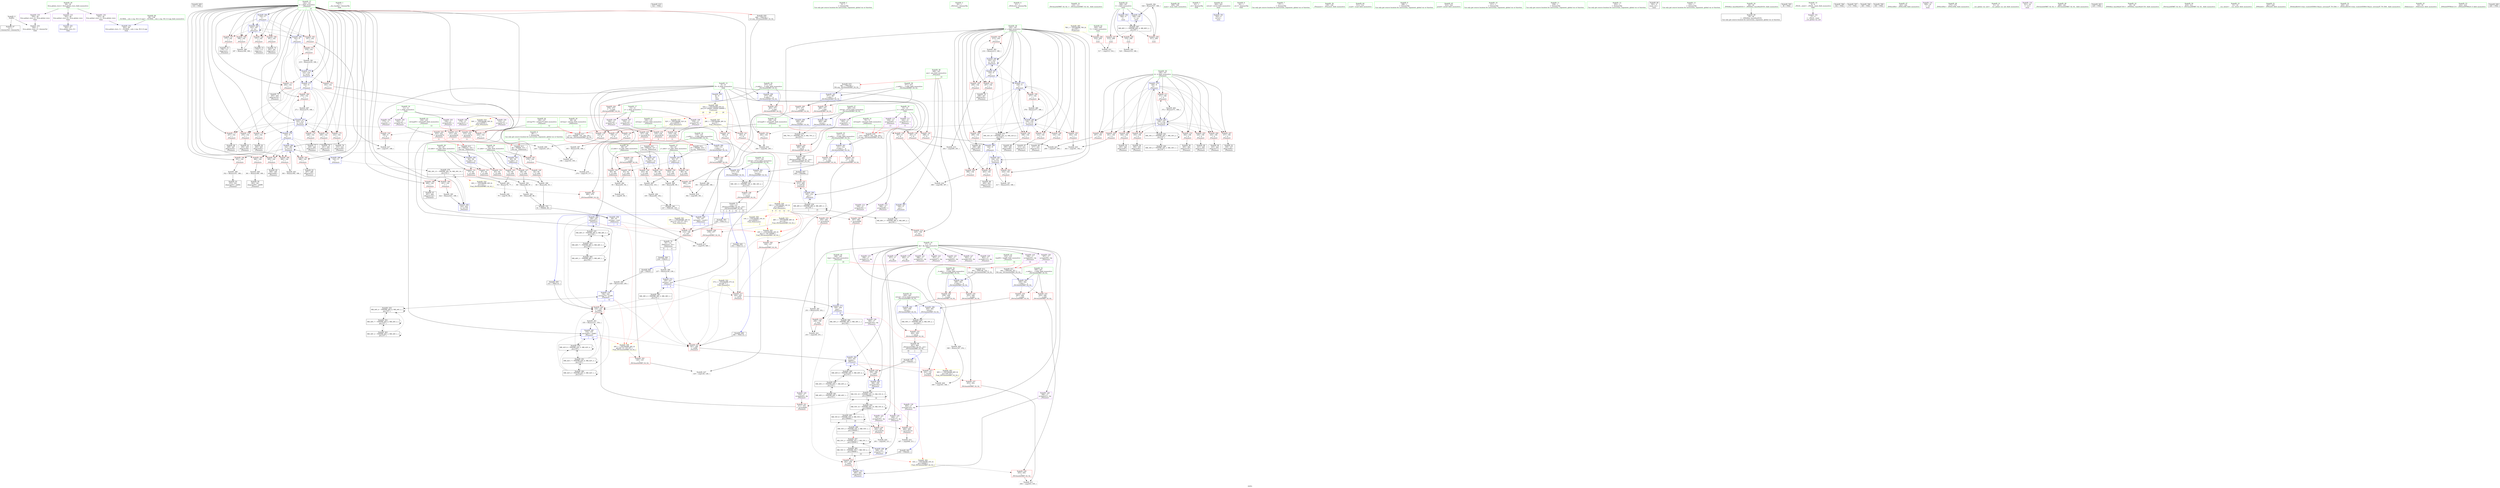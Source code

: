 digraph "SVFG" {
	label="SVFG";

	Node0x55aa113dd0c0 [shape=record,color=grey,label="{NodeID: 0\nNullPtr}"];
	Node0x55aa113dd0c0 -> Node0x55aa11411600[style=solid];
	Node0x55aa113dd0c0 -> Node0x55aa1141dea0[style=solid];
	Node0x55aa11472f30 [shape=record,color=black,label="{NodeID: 609\n510 = PHI()\n}"];
	Node0x55aa1141f250 [shape=record,color=blue,label="{NodeID: 277\n144\<--9\nj\<--\n_Z5main2v\n}"];
	Node0x55aa1141f250 -> Node0x55aa11412ec0[style=dashed];
	Node0x55aa1141f250 -> Node0x55aa11412f90[style=dashed];
	Node0x55aa1141f250 -> Node0x55aa11413060[style=dashed];
	Node0x55aa1141f250 -> Node0x55aa11413130[style=dashed];
	Node0x55aa1141f250 -> Node0x55aa11413200[style=dashed];
	Node0x55aa1141f250 -> Node0x55aa114132d0[style=dashed];
	Node0x55aa1141f250 -> Node0x55aa114133a0[style=dashed];
	Node0x55aa1141f250 -> Node0x55aa1141f250[style=dashed];
	Node0x55aa1141f250 -> Node0x55aa1141f8d0[style=dashed];
	Node0x55aa1141f250 -> Node0x55aa1143b550[style=dashed];
	Node0x55aa11412f90 [shape=record,color=red,label="{NodeID: 194\n289\<--144\n\<--j\n_Z5main2v\n}"];
	Node0x55aa11412f90 -> Node0x55aa11412430[style=solid];
	Node0x55aa1140f8b0 [shape=record,color=purple,label="{NodeID: 111\n242\<--15\narrayidx33\<--t\n_Z5main2v\n|{<s0>9}}"];
	Node0x55aa1140f8b0:s0 -> Node0x55aa11473e10[style=solid,color=red];
	Node0x55aa1140e3c0 [shape=record,color=green,label="{NodeID: 28\n64\<--65\nx2.addr\<--x2.addr_field_insensitive\n_Z4distxxxx\n}"];
	Node0x55aa1140e3c0 -> Node0x55aa11416b30[style=solid];
	Node0x55aa1140e3c0 -> Node0x55aa11416c00[style=solid];
	Node0x55aa1140e3c0 -> Node0x55aa11416cd0[style=solid];
	Node0x55aa1140e3c0 -> Node0x55aa1141e140[style=solid];
	Node0x55aa11419340 [shape=record,color=grey,label="{NodeID: 388\n187 = Binary(186, 188, )\n}"];
	Node0x55aa11419340 -> Node0x55aa1141e890[style=solid];
	Node0x55aa11414650 [shape=record,color=red,label="{NodeID: 222\n315\<--314\n\<--arrayidx72\n_Z5main2v\n|{<s0>11}}"];
	Node0x55aa11414650:s0 -> Node0x55aa114734f0[style=solid,color=red];
	Node0x55aa11416170 [shape=record,color=red,label="{NodeID: 139\n225\<--8\n\<--N\n_Z5main2v\n}"];
	Node0x55aa11416170 -> Node0x55aa11429f40[style=solid];
	Node0x55aa11410c50 [shape=record,color=green,label="{NodeID: 56\n448\<--449\n__b.addr\<--__b.addr_field_insensitive\n_ZSt3minIxERKT_S2_S2_\n}"];
	Node0x55aa11410c50 -> Node0x55aa1141cfa0[style=solid];
	Node0x55aa11410c50 -> Node0x55aa1141d070[style=solid];
	Node0x55aa11410c50 -> Node0x55aa11420020[style=solid];
	Node0x55aa1142a9c0 [shape=record,color=grey,label="{NodeID: 416\n278 = cmp(276, 277, )\n}"];
	Node0x55aa1141dbd0 [shape=record,color=blue,label="{NodeID: 250\n8\<--9\nN\<--\nGlob }"];
	Node0x55aa1141dbd0 -> Node0x55aa1144dc30[style=dashed];
	Node0x55aa11417830 [shape=record,color=red,label="{NodeID: 167\n177\<--142\n\<--i\n_Z5main2v\n}"];
	Node0x55aa11417830 -> Node0x55aa11411b40[style=solid];
	Node0x55aa11412430 [shape=record,color=black,label="{NodeID: 84\n290\<--289\nidxprom55\<--\n_Z5main2v\n}"];
	Node0x55aa113dcf80 [shape=record,color=green,label="{NodeID: 1\n7\<--1\n__dso_handle\<--dummyObj\nGlob }"];
	Node0x55aa11473000 [shape=record,color=black,label="{NodeID: 610\n522 = PHI()\n}"];
	Node0x55aa1141f320 [shape=record,color=blue,label="{NodeID: 278\n146\<--9\nk\<--\n_Z5main2v\n}"];
	Node0x55aa1141f320 -> Node0x55aa114136e0[style=dashed];
	Node0x55aa1141f320 -> Node0x55aa114137b0[style=dashed];
	Node0x55aa1141f320 -> Node0x55aa11413880[style=dashed];
	Node0x55aa1141f320 -> Node0x55aa11413950[style=dashed];
	Node0x55aa1141f320 -> Node0x55aa11413a20[style=dashed];
	Node0x55aa1141f320 -> Node0x55aa11413af0[style=dashed];
	Node0x55aa1141f320 -> Node0x55aa11413bc0[style=dashed];
	Node0x55aa1141f320 -> Node0x55aa11413c90[style=dashed];
	Node0x55aa1141f320 -> Node0x55aa11413d60[style=dashed];
	Node0x55aa1141f320 -> Node0x55aa1141f800[style=dashed];
	Node0x55aa1141f320 -> Node0x55aa1143ef60[style=dashed];
	Node0x55aa11413060 [shape=record,color=red,label="{NodeID: 195\n302\<--144\n\<--j\n_Z5main2v\n}"];
	Node0x55aa11413060 -> Node0x55aa1142b740[style=solid];
	Node0x55aa1140f980 [shape=record,color=purple,label="{NodeID: 112\n249\<--15\narrayidx36\<--t\n_Z5main2v\n}"];
	Node0x55aa1140f980 -> Node0x55aa11414310[style=solid];
	Node0x55aa1140e490 [shape=record,color=green,label="{NodeID: 29\n66\<--67\ny2.addr\<--y2.addr_field_insensitive\n_Z4distxxxx\n}"];
	Node0x55aa1140e490 -> Node0x55aa11416da0[style=solid];
	Node0x55aa1140e490 -> Node0x55aa11416e70[style=solid];
	Node0x55aa1140e490 -> Node0x55aa11416f40[style=solid];
	Node0x55aa1140e490 -> Node0x55aa1141e210[style=solid];
	Node0x55aa114194c0 [shape=record,color=grey,label="{NodeID: 389\n378 = Binary(377, 188, )\n}"];
	Node0x55aa114194c0 -> Node0x55aa1141f8d0[style=solid];
	Node0x55aa11414720 [shape=record,color=red,label="{NodeID: 223\n319\<--318\n\<--arrayidx74\n_Z5main2v\n|{<s0>11}}"];
	Node0x55aa11414720:s0 -> Node0x55aa11473670[style=solid,color=red];
	Node0x55aa11416240 [shape=record,color=red,label="{NodeID: 140\n277\<--8\n\<--N\n_Z5main2v\n}"];
	Node0x55aa11416240 -> Node0x55aa1142a9c0[style=solid];
	Node0x55aa11410d20 [shape=record,color=green,label="{NodeID: 57\n469\<--470\nretval\<--retval_field_insensitive\n_ZSt3maxIiERKT_S2_S2_\n}"];
	Node0x55aa11410d20 -> Node0x55aa1141d2e0[style=solid];
	Node0x55aa11410d20 -> Node0x55aa11420430[style=solid];
	Node0x55aa11410d20 -> Node0x55aa11420500[style=solid];
	Node0x55aa1144e7a0 [shape=record,color=yellow,style=double,label="{NodeID: 500\n14V_1 = ENCHI(MR_14V_0)\npts\{160000 \}\nFun[_Z4distxxxx]|{|<s1>3}}"];
	Node0x55aa1144e7a0 -> Node0x55aa11417010[style=dashed];
	Node0x55aa1144e7a0:s1 -> Node0x55aa1144ec30[style=dashed,color=red];
	Node0x55aa1142ab40 [shape=record,color=grey,label="{NodeID: 417\n169 = cmp(167, 168, )\n}"];
	Node0x55aa1141dca0 [shape=record,color=blue,label="{NodeID: 251\n542\<--27\nllvm.global_ctors_0\<--\nGlob }"];
	Node0x55aa11417900 [shape=record,color=red,label="{NodeID: 168\n181\<--142\n\<--i\n_Z5main2v\n}"];
	Node0x55aa11417900 -> Node0x55aa11411c10[style=solid];
	Node0x55aa11412500 [shape=record,color=black,label="{NodeID: 85\n306\<--305\nidxprom66\<--\n_Z5main2v\n}"];
	Node0x55aa1140c910 [shape=record,color=green,label="{NodeID: 2\n9\<--1\n\<--dummyObj\nCan only get source location for instruction, argument, global var or function.}"];
	Node0x55aa114730d0 [shape=record,color=black,label="{NodeID: 611\n442 = PHI(258, 357, )\n0th arg _ZSt3minIxERKT_S2_S2_ }"];
	Node0x55aa114730d0 -> Node0x55aa1141ff50[style=solid];
	Node0x55aa1141f3f0 [shape=record,color=blue,label="{NodeID: 279\n156\<--329\nref.tmp70\<--mul80\n_Z5main2v\n|{|<s3>12}}"];
	Node0x55aa1141f3f0 -> Node0x55aa11414990[style=dashed];
	Node0x55aa1141f3f0 -> Node0x55aa11414a60[style=dashed];
	Node0x55aa1141f3f0 -> Node0x55aa1143cc60[style=dashed];
	Node0x55aa1141f3f0:s3 -> Node0x55aa1144ed70[style=dashed,color=red];
	Node0x55aa11413130 [shape=record,color=red,label="{NodeID: 196\n308\<--144\n\<--j\n_Z5main2v\n}"];
	Node0x55aa11413130 -> Node0x55aa114125d0[style=solid];
	Node0x55aa1140fa50 [shape=record,color=purple,label="{NodeID: 113\n339\<--15\narrayidx85\<--t\n_Z5main2v\n|{<s0>13}}"];
	Node0x55aa1140fa50:s0 -> Node0x55aa11473e10[style=solid,color=red];
	Node0x55aa1140e560 [shape=record,color=green,label="{NodeID: 30\n68\<--69\nref.tmp\<--ref.tmp_field_insensitive\n_Z4distxxxx\n|{|<s1>3}}"];
	Node0x55aa1140e560 -> Node0x55aa1141e2e0[style=solid];
	Node0x55aa1140e560:s1 -> Node0x55aa11473af0[style=solid,color=red];
	Node0x55aa11419640 [shape=record,color=grey,label="{NodeID: 390\n352 = Binary(351, 188, )\n}"];
	Node0x55aa11419640 -> Node0x55aa11412b80[style=solid];
	Node0x55aa114147f0 [shape=record,color=red,label="{NodeID: 224\n323\<--322\n\<--arrayidx76\n_Z5main2v\n|{<s0>11}}"];
	Node0x55aa114147f0:s0 -> Node0x55aa114737f0[style=solid,color=red];
	Node0x55aa11416310 [shape=record,color=red,label="{NodeID: 141\n283\<--8\n\<--N\n_Z5main2v\n}"];
	Node0x55aa11416310 -> Node0x55aa1142acc0[style=solid];
	Node0x55aa11410df0 [shape=record,color=green,label="{NodeID: 58\n471\<--472\n__a.addr\<--__a.addr_field_insensitive\n_ZSt3maxIiERKT_S2_S2_\n}"];
	Node0x55aa11410df0 -> Node0x55aa1141d3b0[style=solid];
	Node0x55aa11410df0 -> Node0x55aa1141d480[style=solid];
	Node0x55aa11410df0 -> Node0x55aa11420290[style=solid];
	Node0x55aa1144e880 [shape=record,color=yellow,style=double,label="{NodeID: 501\n16V_1 = ENCHI(MR_16V_0)\npts\{151 155 157 159 \}\nFun[_Z4distxxxx]}"];
	Node0x55aa1144e880 -> Node0x55aa11417010[style=dashed];
	Node0x55aa1142acc0 [shape=record,color=grey,label="{NodeID: 418\n284 = cmp(282, 283, )\n}"];
	Node0x55aa1141dda0 [shape=record,color=blue,label="{NodeID: 252\n543\<--28\nllvm.global_ctors_1\<--_GLOBAL__sub_I_rng..58_0_0.cpp\nGlob }"];
	Node0x55aa114179d0 [shape=record,color=red,label="{NodeID: 169\n186\<--142\n\<--i\n_Z5main2v\n}"];
	Node0x55aa114179d0 -> Node0x55aa11419340[style=solid];
	Node0x55aa114125d0 [shape=record,color=black,label="{NodeID: 86\n309\<--308\nidxprom68\<--\n_Z5main2v\n}"];
	Node0x55aa113ea7b0 [shape=record,color=green,label="{NodeID: 3\n20\<--1\n_ZSt3cin\<--dummyObj\nGlob }"];
	Node0x55aa11473370 [shape=record,color=black,label="{NodeID: 612\n443 = PHI(148, 152, )\n1st arg _ZSt3minIxERKT_S2_S2_ }"];
	Node0x55aa11473370 -> Node0x55aa11420020[style=solid];
	Node0x55aa1141f4c0 [shape=record,color=blue,label="{NodeID: 280\n158\<--332\nref.tmp81\<--\n_Z5main2v\n|{|<s3>12}}"];
	Node0x55aa1141f4c0 -> Node0x55aa11414990[style=dashed];
	Node0x55aa1141f4c0 -> Node0x55aa11414a60[style=dashed];
	Node0x55aa1141f4c0 -> Node0x55aa1143d160[style=dashed];
	Node0x55aa1141f4c0:s3 -> Node0x55aa1144ec30[style=dashed,color=red];
	Node0x55aa11413200 [shape=record,color=red,label="{NodeID: 197\n312\<--144\n\<--j\n_Z5main2v\n}"];
	Node0x55aa11413200 -> Node0x55aa114126a0[style=solid];
	Node0x55aa1140fb20 [shape=record,color=purple,label="{NodeID: 114\n346\<--15\narrayidx88\<--t\n_Z5main2v\n}"];
	Node0x55aa1140fb20 -> Node0x55aa11414b30[style=solid];
	Node0x55aa1140e630 [shape=record,color=green,label="{NodeID: 31\n70\<--71\nref.tmp4\<--ref.tmp4_field_insensitive\n_Z4distxxxx\n|{|<s1>3}}"];
	Node0x55aa1140e630 -> Node0x55aa1141e3b0[style=solid];
	Node0x55aa1140e630:s1 -> Node0x55aa11473e10[style=solid,color=red];
	Node0x55aa114197c0 [shape=record,color=grey,label="{NodeID: 391\n251 = Binary(250, 252, )\n}"];
	Node0x55aa114197c0 -> Node0x55aa1142b2c0[style=solid];
	Node0x55aa114148c0 [shape=record,color=red,label="{NodeID: 225\n327\<--326\n\<--arrayidx78\n_Z5main2v\n|{<s0>11}}"];
	Node0x55aa114148c0:s0 -> Node0x55aa11473970[style=solid,color=red];
	Node0x55aa114163e0 [shape=record,color=red,label="{NodeID: 142\n298\<--8\n\<--N\n_Z5main2v\n}"];
	Node0x55aa114163e0 -> Node0x55aa1142b440[style=solid];
	Node0x55aa11410ec0 [shape=record,color=green,label="{NodeID: 59\n473\<--474\n__b.addr\<--__b.addr_field_insensitive\n_ZSt3maxIiERKT_S2_S2_\n}"];
	Node0x55aa11410ec0 -> Node0x55aa1141d550[style=solid];
	Node0x55aa11410ec0 -> Node0x55aa1141d620[style=solid];
	Node0x55aa11410ec0 -> Node0x55aa11420360[style=solid];
	Node0x55aa1142ae40 [shape=record,color=grey,label="{NodeID: 419\n392 = cmp(389, 391, )\n}"];
	Node0x55aa1141dea0 [shape=record,color=blue, style = dotted,label="{NodeID: 253\n544\<--3\nllvm.global_ctors_2\<--dummyVal\nGlob }"];
	Node0x55aa11417aa0 [shape=record,color=red,label="{NodeID: 170\n193\<--142\n\<--i\n_Z5main2v\n}"];
	Node0x55aa11417aa0 -> Node0x55aa1142b140[style=solid];
	Node0x55aa114126a0 [shape=record,color=black,label="{NodeID: 87\n313\<--312\nidxprom71\<--\n_Z5main2v\n}"];
	Node0x55aa113ea840 [shape=record,color=green,label="{NodeID: 4\n21\<--1\n_ZSt4cout\<--dummyObj\nGlob }"];
	Node0x55aa114734f0 [shape=record,color=black,label="{NodeID: 613\n56 = PHI(80, 315, )\n0th arg _Z4distxxxx }"];
	Node0x55aa114734f0 -> Node0x55aa1141dfa0[style=solid];
	Node0x55aa1141f590 [shape=record,color=blue,label="{NodeID: 281\n154\<--335\nref.tmp65\<--add83\n_Z5main2v\n|{|<s2>13}}"];
	Node0x55aa1141f590 -> Node0x55aa11414a60[style=dashed];
	Node0x55aa1141f590 -> Node0x55aa11448060[style=dashed];
	Node0x55aa1141f590:s2 -> Node0x55aa1144ed70[style=dashed,color=red];
	Node0x55aa114132d0 [shape=record,color=red,label="{NodeID: 198\n316\<--144\n\<--j\n_Z5main2v\n}"];
	Node0x55aa114132d0 -> Node0x55aa11412770[style=solid];
	Node0x55aa11414e10 [shape=record,color=purple,label="{NodeID: 115\n206\<--17\narrayidx15\<--dp\n_Z5main2v\n}"];
	Node0x55aa1140e700 [shape=record,color=green,label="{NodeID: 32\n110\<--111\n_ZSt3maxIxERKT_S2_S2_\<--_ZSt3maxIxERKT_S2_S2__field_insensitive\n}"];
	Node0x55aa1143af60 [shape=record,color=black,label="{NodeID: 475\nMR_70V_3 = PHI(MR_70V_4, MR_70V_2, )\npts\{470 \}\n}"];
	Node0x55aa1143af60 -> Node0x55aa1141d2e0[style=dashed];
	Node0x55aa11419940 [shape=record,color=grey,label="{NodeID: 392\n528 = Binary(527, 188, )\n}"];
	Node0x55aa11419940 -> Node0x55aa11420770[style=solid];
	Node0x55aa11414990 [shape=record,color=red,label="{NodeID: 226\n334\<--333\n\<--call82\n_Z5main2v\n}"];
	Node0x55aa11414990 -> Node0x55aa1141a6c0[style=solid];
	Node0x55aa114164b0 [shape=record,color=red,label="{NodeID: 143\n390\<--8\n\<--N\n_Z5main2v\n}"];
	Node0x55aa114164b0 -> Node0x55aa11419040[style=solid];
	Node0x55aa11410f90 [shape=record,color=green,label="{NodeID: 60\n499\<--500\nmain\<--main_field_insensitive\n}"];
	Node0x55aa1142afc0 [shape=record,color=grey,label="{NodeID: 420\n293 = cmp(292, 211, )\n}"];
	Node0x55aa1141dfa0 [shape=record,color=blue,label="{NodeID: 254\n60\<--56\nx1.addr\<--x1\n_Z4distxxxx\n}"];
	Node0x55aa1141dfa0 -> Node0x55aa11416650[style=dashed];
	Node0x55aa1141dfa0 -> Node0x55aa11416720[style=dashed];
	Node0x55aa1141dfa0 -> Node0x55aa114167f0[style=dashed];
	Node0x55aa11417b70 [shape=record,color=red,label="{NodeID: 171\n204\<--142\n\<--i\n_Z5main2v\n}"];
	Node0x55aa11417b70 -> Node0x55aa11411ce0[style=solid];
	Node0x55aa11412770 [shape=record,color=black,label="{NodeID: 88\n317\<--316\nidxprom73\<--\n_Z5main2v\n}"];
	Node0x55aa113ea8d0 [shape=record,color=green,label="{NodeID: 5\n22\<--1\n.str\<--dummyObj\nGlob }"];
	Node0x55aa11473670 [shape=record,color=black,label="{NodeID: 614\n57 = PHI(80, 319, )\n1st arg _Z4distxxxx }"];
	Node0x55aa11473670 -> Node0x55aa1141e070[style=solid];
	Node0x55aa1141f660 [shape=record,color=blue,label="{NodeID: 282\n152\<--341\ntmp64\<--\n_Z5main2v\n|{|<s3>14}}"];
	Node0x55aa1141f660 -> Node0x55aa11413f00[style=dashed];
	Node0x55aa1141f660 -> Node0x55aa11414c00[style=dashed];
	Node0x55aa1141f660 -> Node0x55aa11447b60[style=dashed];
	Node0x55aa1141f660:s3 -> Node0x55aa1144e150[style=dashed,color=red];
	Node0x55aa114133a0 [shape=record,color=red,label="{NodeID: 199\n377\<--144\n\<--j\n_Z5main2v\n}"];
	Node0x55aa114133a0 -> Node0x55aa114194c0[style=solid];
	Node0x55aa11414ea0 [shape=record,color=purple,label="{NodeID: 116\n209\<--17\narrayidx17\<--dp\n_Z5main2v\n}"];
	Node0x55aa11414ea0 -> Node0x55aa1141eb00[style=solid];
	Node0x55aa1140e800 [shape=record,color=green,label="{NodeID: 33\n117\<--118\nretval\<--retval_field_insensitive\n_ZSt3maxIxERKT_S2_S2_\n}"];
	Node0x55aa1140e800 -> Node0x55aa114170e0[style=solid];
	Node0x55aa1140e800 -> Node0x55aa1141e620[style=solid];
	Node0x55aa1140e800 -> Node0x55aa1141e6f0[style=solid];
	Node0x55aa1143b460 [shape=record,color=black,label="{NodeID: 476\nMR_30V_15 = PHI(MR_30V_16, MR_30V_14, )\npts\{143 \}\n|{|<s5>15}}"];
	Node0x55aa1143b460 -> Node0x55aa11418870[style=dashed];
	Node0x55aa1143b460 -> Node0x55aa11418940[style=dashed];
	Node0x55aa1143b460 -> Node0x55aa11418a10[style=dashed];
	Node0x55aa1143b460 -> Node0x55aa1141cca0[style=dashed];
	Node0x55aa1143b460 -> Node0x55aa1141fe80[style=dashed];
	Node0x55aa1143b460:s5 -> Node0x55aa1144fdf0[style=dashed,color=red];
	Node0x55aa11419ac0 [shape=record,color=grey,label="{NodeID: 393\n88 = Binary(86, 87, )\n}"];
	Node0x55aa11419ac0 -> Node0x55aa11425830[style=solid];
	Node0x55aa11414a60 [shape=record,color=red,label="{NodeID: 227\n341\<--340\n\<--call86\n_Z5main2v\n}"];
	Node0x55aa11414a60 -> Node0x55aa1141f660[style=solid];
	Node0x55aa11416580 [shape=record,color=red,label="{NodeID: 144\n397\<--8\n\<--N\n_Z5main2v\n}"];
	Node0x55aa11416580 -> Node0x55aa1142b5c0[style=solid];
	Node0x55aa11411090 [shape=record,color=green,label="{NodeID: 61\n502\<--503\nretval\<--retval_field_insensitive\nmain\n}"];
	Node0x55aa11411090 -> Node0x55aa114205d0[style=solid];
	Node0x55aa1142b140 [shape=record,color=grey,label="{NodeID: 421\n196 = cmp(193, 195, )\n}"];
	Node0x55aa1141e070 [shape=record,color=blue,label="{NodeID: 255\n62\<--57\ny1.addr\<--y1\n_Z4distxxxx\n}"];
	Node0x55aa1141e070 -> Node0x55aa114168c0[style=dashed];
	Node0x55aa1141e070 -> Node0x55aa11416990[style=dashed];
	Node0x55aa1141e070 -> Node0x55aa11416a60[style=dashed];
	Node0x55aa11417c40 [shape=record,color=red,label="{NodeID: 172\n218\<--142\n\<--i\n_Z5main2v\n}"];
	Node0x55aa11417c40 -> Node0x55aa11425530[style=solid];
	Node0x55aa11412840 [shape=record,color=black,label="{NodeID: 89\n321\<--320\nidxprom75\<--\n_Z5main2v\n}"];
	Node0x55aa1140d180 [shape=record,color=green,label="{NodeID: 6\n24\<--1\n.str.1\<--dummyObj\nGlob }"];
	Node0x55aa114737f0 [shape=record,color=black,label="{NodeID: 615\n58 = PHI(231, 323, )\n2nd arg _Z4distxxxx }"];
	Node0x55aa114737f0 -> Node0x55aa1141e140[style=solid];
	Node0x55aa1141f730 [shape=record,color=blue,label="{NodeID: 283\n366\<--359\narrayidx102\<--\n_Z5main2v\n}"];
	Node0x55aa1141f730 -> Node0x55aa1143d660[style=dashed];
	Node0x55aa11413470 [shape=record,color=red,label="{NodeID: 200\n396\<--144\n\<--j\n_Z5main2v\n}"];
	Node0x55aa11413470 -> Node0x55aa1142b5c0[style=solid];
	Node0x55aa11414f30 [shape=record,color=purple,label="{NodeID: 117\n257\<--17\n\<--dp\n_Z5main2v\n}"];
	Node0x55aa1140e8d0 [shape=record,color=green,label="{NodeID: 34\n119\<--120\n__a.addr\<--__a.addr_field_insensitive\n_ZSt3maxIxERKT_S2_S2_\n}"];
	Node0x55aa1140e8d0 -> Node0x55aa114171b0[style=solid];
	Node0x55aa1140e8d0 -> Node0x55aa11417280[style=solid];
	Node0x55aa1140e8d0 -> Node0x55aa1141e480[style=solid];
	Node0x55aa1143b550 [shape=record,color=black,label="{NodeID: 477\nMR_32V_10 = PHI(MR_32V_12, MR_32V_6, )\npts\{145 \}\n}"];
	Node0x55aa1143b550 -> Node0x55aa1141fc10[style=dashed];
	Node0x55aa11419c40 [shape=record,color=grey,label="{NodeID: 394\n520 = Binary(519, 188, )\n}"];
	Node0x55aa11414b30 [shape=record,color=red,label="{NodeID: 228\n347\<--346\n\<--arrayidx88\n_Z5main2v\n}"];
	Node0x55aa11414b30 -> Node0x55aa1141ab40[style=solid];
	Node0x55aa11416650 [shape=record,color=red,label="{NodeID: 145\n76\<--60\n\<--x1.addr\n_Z4distxxxx\n}"];
	Node0x55aa11416650 -> Node0x55aa11418ec0[style=solid];
	Node0x55aa11411160 [shape=record,color=green,label="{NodeID: 62\n504\<--505\nT\<--T_field_insensitive\nmain\n}"];
	Node0x55aa11411160 -> Node0x55aa1141d890[style=solid];
	Node0x55aa1144ec30 [shape=record,color=yellow,style=double,label="{NodeID: 505\n24V_1 = ENCHI(MR_24V_0)\npts\{71 159 160000 \}\nFun[_ZSt3maxIxERKT_S2_S2_]}"];
	Node0x55aa1144ec30 -> Node0x55aa114175c0[style=dashed];
	Node0x55aa1142b2c0 [shape=record,color=grey,label="{NodeID: 422\n253 = cmp(246, 251, )\n}"];
	Node0x55aa1141e140 [shape=record,color=blue,label="{NodeID: 256\n64\<--58\nx2.addr\<--x2\n_Z4distxxxx\n}"];
	Node0x55aa1141e140 -> Node0x55aa11416b30[style=dashed];
	Node0x55aa1141e140 -> Node0x55aa11416c00[style=dashed];
	Node0x55aa1141e140 -> Node0x55aa11416cd0[style=dashed];
	Node0x55aa11417d10 [shape=record,color=red,label="{NodeID: 173\n224\<--142\n\<--i\n_Z5main2v\n}"];
	Node0x55aa11417d10 -> Node0x55aa11429f40[style=solid];
	Node0x55aa11412910 [shape=record,color=black,label="{NodeID: 90\n325\<--324\nidxprom77\<--\n_Z5main2v\n}"];
	Node0x55aa1140d210 [shape=record,color=green,label="{NodeID: 7\n27\<--1\n\<--dummyObj\nCan only get source location for instruction, argument, global var or function.}"];
	Node0x55aa11473970 [shape=record,color=black,label="{NodeID: 616\n59 = PHI(235, 327, )\n3rd arg _Z4distxxxx }"];
	Node0x55aa11473970 -> Node0x55aa1141e210[style=solid];
	Node0x55aa1141f800 [shape=record,color=blue,label="{NodeID: 284\n146\<--372\nk\<--inc106\n_Z5main2v\n}"];
	Node0x55aa1141f800 -> Node0x55aa114136e0[style=dashed];
	Node0x55aa1141f800 -> Node0x55aa114137b0[style=dashed];
	Node0x55aa1141f800 -> Node0x55aa11413880[style=dashed];
	Node0x55aa1141f800 -> Node0x55aa11413950[style=dashed];
	Node0x55aa1141f800 -> Node0x55aa11413a20[style=dashed];
	Node0x55aa1141f800 -> Node0x55aa11413af0[style=dashed];
	Node0x55aa1141f800 -> Node0x55aa11413bc0[style=dashed];
	Node0x55aa1141f800 -> Node0x55aa11413c90[style=dashed];
	Node0x55aa1141f800 -> Node0x55aa11413d60[style=dashed];
	Node0x55aa1141f800 -> Node0x55aa1141f800[style=dashed];
	Node0x55aa1141f800 -> Node0x55aa1143ef60[style=dashed];
	Node0x55aa11413540 [shape=record,color=red,label="{NodeID: 201\n403\<--144\n\<--j\n_Z5main2v\n}"];
	Node0x55aa11413540 -> Node0x55aa1140fe40[style=solid];
	Node0x55aa11415000 [shape=record,color=purple,label="{NodeID: 118\n258\<--17\narrayidx40\<--dp\n_Z5main2v\n|{<s0>10}}"];
	Node0x55aa11415000:s0 -> Node0x55aa114730d0[style=solid,color=red];
	Node0x55aa1140e9a0 [shape=record,color=green,label="{NodeID: 35\n121\<--122\n__b.addr\<--__b.addr_field_insensitive\n_ZSt3maxIxERKT_S2_S2_\n}"];
	Node0x55aa1140e9a0 -> Node0x55aa11417350[style=solid];
	Node0x55aa1140e9a0 -> Node0x55aa11417420[style=solid];
	Node0x55aa1140e9a0 -> Node0x55aa1141e550[style=solid];
	Node0x55aa1143b640 [shape=record,color=black,label="{NodeID: 478\nMR_48V_3 = PHI(MR_48V_4, MR_48V_2, )\npts\{161 \}\n}"];
	Node0x55aa1143b640 -> Node0x55aa11413fd0[style=dashed];
	Node0x55aa1143b640 -> Node0x55aa1143b860[style=dashed];
	Node0x55aa11419dc0 [shape=record,color=grey,label="{NodeID: 395\n422 = Binary(421, 188, )\n}"];
	Node0x55aa11419dc0 -> Node0x55aa1141fe80[style=solid];
	Node0x55aa11414c00 [shape=record,color=red,label="{NodeID: 229\n359\<--358\n\<--call97\n_Z5main2v\n}"];
	Node0x55aa11414c00 -> Node0x55aa1141f730[style=solid];
	Node0x55aa11416720 [shape=record,color=red,label="{NodeID: 146\n82\<--60\n\<--x1.addr\n_Z4distxxxx\n}"];
	Node0x55aa11416720 -> Node0x55aa1141a240[style=solid];
	Node0x55aa11411230 [shape=record,color=green,label="{NodeID: 63\n506\<--507\nt\<--t_field_insensitive\nmain\n}"];
	Node0x55aa11411230 -> Node0x55aa1141d960[style=solid];
	Node0x55aa11411230 -> Node0x55aa1141da30[style=solid];
	Node0x55aa11411230 -> Node0x55aa1141db00[style=solid];
	Node0x55aa11411230 -> Node0x55aa114206a0[style=solid];
	Node0x55aa11411230 -> Node0x55aa11420770[style=solid];
	Node0x55aa1144ed70 [shape=record,color=yellow,style=double,label="{NodeID: 506\n26V_1 = ENCHI(MR_26V_0)\npts\{69 151 155 157 \}\nFun[_ZSt3maxIxERKT_S2_S2_]}"];
	Node0x55aa1144ed70 -> Node0x55aa114174f0[style=dashed];
	Node0x55aa1142b440 [shape=record,color=grey,label="{NodeID: 423\n299 = cmp(297, 298, )\n}"];
	Node0x55aa1141e210 [shape=record,color=blue,label="{NodeID: 257\n66\<--59\ny2.addr\<--y2\n_Z4distxxxx\n}"];
	Node0x55aa1141e210 -> Node0x55aa11416da0[style=dashed];
	Node0x55aa1141e210 -> Node0x55aa11416e70[style=dashed];
	Node0x55aa1141e210 -> Node0x55aa11416f40[style=dashed];
	Node0x55aa11417de0 [shape=record,color=red,label="{NodeID: 174\n228\<--142\n\<--i\n_Z5main2v\n}"];
	Node0x55aa11417de0 -> Node0x55aa11411e80[style=solid];
	Node0x55aa114129e0 [shape=record,color=black,label="{NodeID: 91\n338\<--337\nidxprom84\<--\n_Z5main2v\n}"];
	Node0x55aa1140d2a0 [shape=record,color=green,label="{NodeID: 8\n80\<--1\n\<--dummyObj\nCan only get source location for instruction, argument, global var or function.|{<s0>8|<s1>8}}"];
	Node0x55aa1140d2a0:s0 -> Node0x55aa114734f0[style=solid,color=red];
	Node0x55aa1140d2a0:s1 -> Node0x55aa11473670[style=solid,color=red];
	Node0x55aa11473af0 [shape=record,color=black,label="{NodeID: 617\n115 = PHI(68, 150, 156, 154, )\n0th arg _ZSt3maxIxERKT_S2_S2_ }"];
	Node0x55aa11473af0 -> Node0x55aa1141e480[style=solid];
	Node0x55aa11442160 [shape=record,color=black,label="{NodeID: 451\nMR_42V_7 = PHI(MR_42V_4, MR_42V_3, )\npts\{155 \}\n}"];
	Node0x55aa11442160 -> Node0x55aa11414990[style=dashed];
	Node0x55aa11442160 -> Node0x55aa1141f590[style=dashed];
	Node0x55aa11442160 -> Node0x55aa11442160[style=dashed];
	Node0x55aa11442160 -> Node0x55aa11445860[style=dashed];
	Node0x55aa11442160 -> Node0x55aa11448060[style=dashed];
	Node0x55aa1141f8d0 [shape=record,color=blue,label="{NodeID: 285\n144\<--378\nj\<--inc110\n_Z5main2v\n}"];
	Node0x55aa1141f8d0 -> Node0x55aa11412ec0[style=dashed];
	Node0x55aa1141f8d0 -> Node0x55aa11412f90[style=dashed];
	Node0x55aa1141f8d0 -> Node0x55aa11413060[style=dashed];
	Node0x55aa1141f8d0 -> Node0x55aa11413130[style=dashed];
	Node0x55aa1141f8d0 -> Node0x55aa11413200[style=dashed];
	Node0x55aa1141f8d0 -> Node0x55aa114132d0[style=dashed];
	Node0x55aa1141f8d0 -> Node0x55aa114133a0[style=dashed];
	Node0x55aa1141f8d0 -> Node0x55aa1141f250[style=dashed];
	Node0x55aa1141f8d0 -> Node0x55aa1141f8d0[style=dashed];
	Node0x55aa1141f8d0 -> Node0x55aa1143b550[style=dashed];
	Node0x55aa11413610 [shape=record,color=red,label="{NodeID: 202\n416\<--144\n\<--j\n_Z5main2v\n}"];
	Node0x55aa11413610 -> Node0x55aa1141a0c0[style=solid];
	Node0x55aa114150d0 [shape=record,color=purple,label="{NodeID: 119\n265\<--17\n\<--dp\n_Z5main2v\n}"];
	Node0x55aa1140ea70 [shape=record,color=green,label="{NodeID: 36\n139\<--140\n_Z5main2v\<--_Z5main2v_field_insensitive\n}"];
	Node0x55aa11419f40 [shape=record,color=grey,label="{NodeID: 396\n237 = Binary(236, 238, )\n}"];
	Node0x55aa11419f40 -> Node0x55aa1141ee40[style=solid];
	Node0x55aa11414cd0 [shape=record,color=red,label="{NodeID: 230\n406\<--405\n\<--arrayidx125\n_Z5main2v\n}"];
	Node0x55aa11414cd0 -> Node0x55aa1142a6c0[style=solid];
	Node0x55aa114167f0 [shape=record,color=red,label="{NodeID: 147\n86\<--60\n\<--x1.addr\n_Z4distxxxx\n}"];
	Node0x55aa114167f0 -> Node0x55aa11419ac0[style=solid];
	Node0x55aa11411300 [shape=record,color=green,label="{NodeID: 64\n511\<--512\nscanf\<--scanf_field_insensitive\n}"];
	Node0x55aa1144ee80 [shape=record,color=yellow,style=double,label="{NodeID: 507\n28V_1 = ENCHI(MR_28V_0)\npts\{10 \}\nFun[_Z5main2v]}"];
	Node0x55aa1144ee80 -> Node0x55aa11415f00[style=dashed];
	Node0x55aa1144ee80 -> Node0x55aa11415fd0[style=dashed];
	Node0x55aa1144ee80 -> Node0x55aa114160a0[style=dashed];
	Node0x55aa1144ee80 -> Node0x55aa11416170[style=dashed];
	Node0x55aa1144ee80 -> Node0x55aa11416240[style=dashed];
	Node0x55aa1144ee80 -> Node0x55aa11416310[style=dashed];
	Node0x55aa1144ee80 -> Node0x55aa114163e0[style=dashed];
	Node0x55aa1144ee80 -> Node0x55aa114164b0[style=dashed];
	Node0x55aa1144ee80 -> Node0x55aa11416580[style=dashed];
	Node0x55aa1142b5c0 [shape=record,color=grey,label="{NodeID: 424\n398 = cmp(396, 397, )\n}"];
	Node0x55aa1141e2e0 [shape=record,color=blue,label="{NodeID: 258\n68\<--91\nref.tmp\<--cond\n_Z4distxxxx\n|{|<s1>3}}"];
	Node0x55aa1141e2e0 -> Node0x55aa11417010[style=dashed];
	Node0x55aa1141e2e0:s1 -> Node0x55aa1144ed70[style=dashed,color=red];
	Node0x55aa11417eb0 [shape=record,color=red,label="{NodeID: 175\n232\<--142\n\<--i\n_Z5main2v\n}"];
	Node0x55aa11417eb0 -> Node0x55aa11411f50[style=solid];
	Node0x55aa11412ab0 [shape=record,color=black,label="{NodeID: 92\n345\<--344\nidxprom87\<--\n_Z5main2v\n}"];
	Node0x55aa1140d330 [shape=record,color=green,label="{NodeID: 9\n188\<--1\n\<--dummyObj\nCan only get source location for instruction, argument, global var or function.}"];
	Node0x55aa11473e10 [shape=record,color=black,label="{NodeID: 618\n116 = PHI(70, 242, 158, 339, )\n1st arg _ZSt3maxIxERKT_S2_S2_ }"];
	Node0x55aa11473e10 -> Node0x55aa1141e550[style=solid];
	Node0x55aa11442660 [shape=record,color=black,label="{NodeID: 452\nMR_44V_7 = PHI(MR_44V_4, MR_44V_3, )\npts\{157 \}\n}"];
	Node0x55aa11442660 -> Node0x55aa1143cc60[style=dashed];
	Node0x55aa11442660 -> Node0x55aa11442660[style=dashed];
	Node0x55aa11442660 -> Node0x55aa11445d60[style=dashed];
	Node0x55aa1141f9a0 [shape=record,color=blue,label="{NodeID: 286\n142\<--383\ni\<--inc113\n_Z5main2v\n}"];
	Node0x55aa1141f9a0 -> Node0x55aa11418390[style=dashed];
	Node0x55aa1141f9a0 -> Node0x55aa11418460[style=dashed];
	Node0x55aa1141f9a0 -> Node0x55aa11418530[style=dashed];
	Node0x55aa1141f9a0 -> Node0x55aa11418600[style=dashed];
	Node0x55aa1141f9a0 -> Node0x55aa114186d0[style=dashed];
	Node0x55aa1141f9a0 -> Node0x55aa114187a0[style=dashed];
	Node0x55aa1141f9a0 -> Node0x55aa1141f9a0[style=dashed];
	Node0x55aa1141f9a0 -> Node0x55aa1141fb40[style=dashed];
	Node0x55aa114136e0 [shape=record,color=red,label="{NodeID: 203\n297\<--146\n\<--k\n_Z5main2v\n}"];
	Node0x55aa114136e0 -> Node0x55aa1142b440[style=solid];
	Node0x55aa114151a0 [shape=record,color=purple,label="{NodeID: 120\n266\<--17\narrayidx43\<--dp\n_Z5main2v\n}"];
	Node0x55aa114151a0 -> Node0x55aa1141efe0[style=solid];
	Node0x55aa1140eb70 [shape=record,color=green,label="{NodeID: 37\n142\<--143\ni\<--i_field_insensitive\n_Z5main2v\n|{|<s35>15}}"];
	Node0x55aa1140eb70 -> Node0x55aa11417690[style=solid];
	Node0x55aa1140eb70 -> Node0x55aa11417760[style=solid];
	Node0x55aa1140eb70 -> Node0x55aa11417830[style=solid];
	Node0x55aa1140eb70 -> Node0x55aa11417900[style=solid];
	Node0x55aa1140eb70 -> Node0x55aa114179d0[style=solid];
	Node0x55aa1140eb70 -> Node0x55aa11417aa0[style=solid];
	Node0x55aa1140eb70 -> Node0x55aa11417b70[style=solid];
	Node0x55aa1140eb70 -> Node0x55aa11417c40[style=solid];
	Node0x55aa1140eb70 -> Node0x55aa11417d10[style=solid];
	Node0x55aa1140eb70 -> Node0x55aa11417de0[style=solid];
	Node0x55aa1140eb70 -> Node0x55aa11417eb0[style=solid];
	Node0x55aa1140eb70 -> Node0x55aa11417f80[style=solid];
	Node0x55aa1140eb70 -> Node0x55aa11418050[style=solid];
	Node0x55aa1140eb70 -> Node0x55aa11418120[style=solid];
	Node0x55aa1140eb70 -> Node0x55aa114181f0[style=solid];
	Node0x55aa1140eb70 -> Node0x55aa114182c0[style=solid];
	Node0x55aa1140eb70 -> Node0x55aa11418390[style=solid];
	Node0x55aa1140eb70 -> Node0x55aa11418460[style=solid];
	Node0x55aa1140eb70 -> Node0x55aa11418530[style=solid];
	Node0x55aa1140eb70 -> Node0x55aa11418600[style=solid];
	Node0x55aa1140eb70 -> Node0x55aa114186d0[style=solid];
	Node0x55aa1140eb70 -> Node0x55aa114187a0[style=solid];
	Node0x55aa1140eb70 -> Node0x55aa11418870[style=solid];
	Node0x55aa1140eb70 -> Node0x55aa11418940[style=solid];
	Node0x55aa1140eb70 -> Node0x55aa11418a10[style=solid];
	Node0x55aa1140eb70 -> Node0x55aa1141e7c0[style=solid];
	Node0x55aa1140eb70 -> Node0x55aa1141e890[style=solid];
	Node0x55aa1140eb70 -> Node0x55aa1141e960[style=solid];
	Node0x55aa1140eb70 -> Node0x55aa1141eca0[style=solid];
	Node0x55aa1140eb70 -> Node0x55aa1141ed70[style=solid];
	Node0x55aa1140eb70 -> Node0x55aa1141f0b0[style=solid];
	Node0x55aa1140eb70 -> Node0x55aa1141f180[style=solid];
	Node0x55aa1140eb70 -> Node0x55aa1141f9a0[style=solid];
	Node0x55aa1140eb70 -> Node0x55aa1141fb40[style=solid];
	Node0x55aa1140eb70 -> Node0x55aa1141fe80[style=solid];
	Node0x55aa1140eb70:s35 -> Node0x55aa11474120[style=solid,color=red];
	Node0x55aa1144ba70 [shape=record,color=black,label="{NodeID: 480\nMR_36V_2 = PHI(MR_36V_3, MR_36V_1, )\npts\{149 \}\n}"];
	Node0x55aa1144ba70 -> Node0x55aa11414c00[style=dashed];
	Node0x55aa1144ba70 -> Node0x55aa1141ef10[style=dashed];
	Node0x55aa1141a0c0 [shape=record,color=grey,label="{NodeID: 397\n417 = Binary(416, 188, )\n}"];
	Node0x55aa1141a0c0 -> Node0x55aa1141fdb0[style=solid];
	Node0x55aa1141cca0 [shape=record,color=red,label="{NodeID: 231\n412\<--409\n\<--call128\n_Z5main2v\n}"];
	Node0x55aa1141cca0 -> Node0x55aa1141fce0[style=solid];
	Node0x55aa114168c0 [shape=record,color=red,label="{NodeID: 148\n93\<--62\n\<--y1.addr\n_Z4distxxxx\n}"];
	Node0x55aa114168c0 -> Node0x55aa11418d40[style=solid];
	Node0x55aa11411400 [shape=record,color=green,label="{NodeID: 65\n523\<--524\nprintf\<--printf_field_insensitive\n}"];
	Node0x55aa1142b740 [shape=record,color=grey,label="{NodeID: 425\n303 = cmp(301, 302, )\n}"];
	Node0x55aa1141e3b0 [shape=record,color=blue,label="{NodeID: 259\n70\<--107\nref.tmp4\<--cond13\n_Z4distxxxx\n|{|<s1>3}}"];
	Node0x55aa1141e3b0 -> Node0x55aa11417010[style=dashed];
	Node0x55aa1141e3b0:s1 -> Node0x55aa1144ec30[style=dashed,color=red];
	Node0x55aa11417f80 [shape=record,color=red,label="{NodeID: 176\n240\<--142\n\<--i\n_Z5main2v\n}"];
	Node0x55aa11417f80 -> Node0x55aa11412020[style=solid];
	Node0x55aa11412b80 [shape=record,color=black,label="{NodeID: 93\n353\<--352\nidxprom93\<--add92\n_Z5main2v\n}"];
	Node0x55aa1140d3c0 [shape=record,color=green,label="{NodeID: 10\n211\<--1\n\<--dummyObj\nCan only get source location for instruction, argument, global var or function.}"];
	Node0x55aa11474010 [shape=record,color=black,label="{NodeID: 619\n467 = PHI(160, )\n0th arg _ZSt3maxIiERKT_S2_S2_ }"];
	Node0x55aa11474010 -> Node0x55aa11420290[style=solid];
	Node0x55aa11442b60 [shape=record,color=black,label="{NodeID: 453\nMR_46V_7 = PHI(MR_46V_4, MR_46V_3, )\npts\{159 \}\n}"];
	Node0x55aa11442b60 -> Node0x55aa1143d160[style=dashed];
	Node0x55aa11442b60 -> Node0x55aa11442b60[style=dashed];
	Node0x55aa11442b60 -> Node0x55aa11446260[style=dashed];
	Node0x55aa1141fa70 [shape=record,color=blue,label="{NodeID: 287\n160\<--9\nans\<--\n_Z5main2v\n}"];
	Node0x55aa1141fa70 -> Node0x55aa1143b640[style=dashed];
	Node0x55aa114137b0 [shape=record,color=red,label="{NodeID: 204\n301\<--146\n\<--k\n_Z5main2v\n}"];
	Node0x55aa114137b0 -> Node0x55aa1142b740[style=solid];
	Node0x55aa11415270 [shape=record,color=purple,label="{NodeID: 121\n288\<--17\narrayidx54\<--dp\n_Z5main2v\n}"];
	Node0x55aa1140ec40 [shape=record,color=green,label="{NodeID: 38\n144\<--145\nj\<--j_field_insensitive\n_Z5main2v\n}"];
	Node0x55aa1140ec40 -> Node0x55aa11418ae0[style=solid];
	Node0x55aa1140ec40 -> Node0x55aa11418bb0[style=solid];
	Node0x55aa1140ec40 -> Node0x55aa11412df0[style=solid];
	Node0x55aa1140ec40 -> Node0x55aa11412ec0[style=solid];
	Node0x55aa1140ec40 -> Node0x55aa11412f90[style=solid];
	Node0x55aa1140ec40 -> Node0x55aa11413060[style=solid];
	Node0x55aa1140ec40 -> Node0x55aa11413130[style=solid];
	Node0x55aa1140ec40 -> Node0x55aa11413200[style=solid];
	Node0x55aa1140ec40 -> Node0x55aa114132d0[style=solid];
	Node0x55aa1140ec40 -> Node0x55aa114133a0[style=solid];
	Node0x55aa1140ec40 -> Node0x55aa11413470[style=solid];
	Node0x55aa1140ec40 -> Node0x55aa11413540[style=solid];
	Node0x55aa1140ec40 -> Node0x55aa11413610[style=solid];
	Node0x55aa1140ec40 -> Node0x55aa1141ea30[style=solid];
	Node0x55aa1140ec40 -> Node0x55aa1141ebd0[style=solid];
	Node0x55aa1140ec40 -> Node0x55aa1141f250[style=solid];
	Node0x55aa1140ec40 -> Node0x55aa1141f8d0[style=solid];
	Node0x55aa1140ec40 -> Node0x55aa1141fc10[style=solid];
	Node0x55aa1140ec40 -> Node0x55aa1141fdb0[style=solid];
	Node0x55aa1144bf70 [shape=record,color=black,label="{NodeID: 481\nMR_38V_2 = PHI(MR_38V_3, MR_38V_1, )\npts\{151 \}\n}"];
	Node0x55aa1144bf70 -> Node0x55aa11414990[style=dashed];
	Node0x55aa1144bf70 -> Node0x55aa11414a60[style=dashed];
	Node0x55aa1144bf70 -> Node0x55aa1141ee40[style=dashed];
	Node0x55aa1141a240 [shape=record,color=grey,label="{NodeID: 398\n84 = Binary(82, 83, )\n}"];
	Node0x55aa1141a240 -> Node0x55aa114249f0[style=solid];
	Node0x55aa1141cd30 [shape=record,color=red,label="{NodeID: 232\n464\<--444\n\<--retval\n_ZSt3minIxERKT_S2_S2_\n}"];
	Node0x55aa1141cd30 -> Node0x55aa1140ff10[style=solid];
	Node0x55aa11416990 [shape=record,color=red,label="{NodeID: 149\n98\<--62\n\<--y1.addr\n_Z4distxxxx\n}"];
	Node0x55aa11416990 -> Node0x55aa11429dc0[style=solid];
	Node0x55aa11411500 [shape=record,color=green,label="{NodeID: 66\n28\<--538\n_GLOBAL__sub_I_rng..58_0_0.cpp\<--_GLOBAL__sub_I_rng..58_0_0.cpp_field_insensitive\n}"];
	Node0x55aa11411500 -> Node0x55aa1141dda0[style=solid];
	Node0x55aa1142b8c0 [shape=record,color=grey,label="{NodeID: 426\n79 = cmp(78, 80, )\n}"];
	Node0x55aa1141e480 [shape=record,color=blue,label="{NodeID: 260\n119\<--115\n__a.addr\<--__a\n_ZSt3maxIxERKT_S2_S2_\n}"];
	Node0x55aa1141e480 -> Node0x55aa114171b0[style=dashed];
	Node0x55aa1141e480 -> Node0x55aa11417280[style=dashed];
	Node0x55aa11418050 [shape=record,color=red,label="{NodeID: 177\n247\<--142\n\<--i\n_Z5main2v\n}"];
	Node0x55aa11418050 -> Node0x55aa114120f0[style=solid];
	Node0x55aa11412c50 [shape=record,color=black,label="{NodeID: 94\n356\<--355\nidxprom95\<--\n_Z5main2v\n}"];
	Node0x55aa1140d450 [shape=record,color=green,label="{NodeID: 11\n238\<--1\n\<--dummyObj\nCan only get source location for instruction, argument, global var or function.}"];
	Node0x55aa11474120 [shape=record,color=black,label="{NodeID: 620\n468 = PHI(142, )\n1st arg _ZSt3maxIiERKT_S2_S2_ }"];
	Node0x55aa11474120 -> Node0x55aa11420360[style=solid];
	Node0x55aa11443060 [shape=record,color=black,label="{NodeID: 454\nMR_55V_14 = PHI(MR_55V_10, MR_55V_9, )\npts\{190000 \}\n}"];
	Node0x55aa11443060 -> Node0x55aa114144b0[style=dashed];
	Node0x55aa11443060 -> Node0x55aa1143d660[style=dashed];
	Node0x55aa11443060 -> Node0x55aa11443060[style=dashed];
	Node0x55aa11443060 -> Node0x55aa11446760[style=dashed];
	Node0x55aa1141fb40 [shape=record,color=blue,label="{NodeID: 288\n142\<--9\ni\<--\n_Z5main2v\n}"];
	Node0x55aa1141fb40 -> Node0x55aa1143b460[style=dashed];
	Node0x55aa11413880 [shape=record,color=red,label="{NodeID: 205\n320\<--146\n\<--k\n_Z5main2v\n}"];
	Node0x55aa11413880 -> Node0x55aa11412840[style=solid];
	Node0x55aa11415340 [shape=record,color=purple,label="{NodeID: 122\n291\<--17\narrayidx56\<--dp\n_Z5main2v\n}"];
	Node0x55aa11415340 -> Node0x55aa114144b0[style=solid];
	Node0x55aa1140ed10 [shape=record,color=green,label="{NodeID: 39\n146\<--147\nk\<--k_field_insensitive\n_Z5main2v\n}"];
	Node0x55aa1140ed10 -> Node0x55aa114136e0[style=solid];
	Node0x55aa1140ed10 -> Node0x55aa114137b0[style=solid];
	Node0x55aa1140ed10 -> Node0x55aa11413880[style=solid];
	Node0x55aa1140ed10 -> Node0x55aa11413950[style=solid];
	Node0x55aa1140ed10 -> Node0x55aa11413a20[style=solid];
	Node0x55aa1140ed10 -> Node0x55aa11413af0[style=solid];
	Node0x55aa1140ed10 -> Node0x55aa11413bc0[style=solid];
	Node0x55aa1140ed10 -> Node0x55aa11413c90[style=solid];
	Node0x55aa1140ed10 -> Node0x55aa11413d60[style=solid];
	Node0x55aa1140ed10 -> Node0x55aa1141f320[style=solid];
	Node0x55aa1140ed10 -> Node0x55aa1141f800[style=solid];
	Node0x55aa1144c470 [shape=record,color=black,label="{NodeID: 482\nMR_55V_5 = PHI(MR_55V_7, MR_55V_2, )\npts\{190000 \}\n|{|<s4>10}}"];
	Node0x55aa1144c470 -> Node0x55aa114143e0[style=dashed];
	Node0x55aa1144c470 -> Node0x55aa1141efe0[style=dashed];
	Node0x55aa1144c470 -> Node0x55aa11446760[style=dashed];
	Node0x55aa1144c470 -> Node0x55aa1144c470[style=dashed];
	Node0x55aa1144c470:s4 -> Node0x55aa1144e070[style=dashed,color=red];
	Node0x55aa1141a3c0 [shape=record,color=grey,label="{NodeID: 399\n329 = Binary(328, 238, )\n}"];
	Node0x55aa1141a3c0 -> Node0x55aa1141f3f0[style=solid];
	Node0x55aa1141ce00 [shape=record,color=red,label="{NodeID: 233\n454\<--446\n\<--__a.addr\n_ZSt3minIxERKT_S2_S2_\n}"];
	Node0x55aa1141ce00 -> Node0x55aa1141d210[style=solid];
	Node0x55aa11416a60 [shape=record,color=red,label="{NodeID: 150\n102\<--62\n\<--y1.addr\n_Z4distxxxx\n}"];
	Node0x55aa11416a60 -> Node0x55aa11429940[style=solid];
	Node0x55aa11411600 [shape=record,color=black,label="{NodeID: 67\n2\<--3\ndummyVal\<--dummyVal\n}"];
	Node0x55aa11471cb0 [shape=record,color=black,label="{NodeID: 593\n109 = PHI(114, )\n}"];
	Node0x55aa11471cb0 -> Node0x55aa11417010[style=solid];
	Node0x55aa1142ba40 [shape=record,color=grey,label="{NodeID: 427\n129 = cmp(126, 128, )\n}"];
	Node0x55aa1141e550 [shape=record,color=blue,label="{NodeID: 261\n121\<--116\n__b.addr\<--__b\n_ZSt3maxIxERKT_S2_S2_\n}"];
	Node0x55aa1141e550 -> Node0x55aa11417350[style=dashed];
	Node0x55aa1141e550 -> Node0x55aa11417420[style=dashed];
	Node0x55aa11418120 [shape=record,color=red,label="{NodeID: 178\n255\<--142\n\<--i\n_Z5main2v\n}"];
	Node0x55aa11418120 -> Node0x55aa114121c0[style=solid];
	Node0x55aa11412d20 [shape=record,color=black,label="{NodeID: 95\n362\<--361\nidxprom99\<--add98\n_Z5main2v\n}"];
	Node0x55aa1140d4e0 [shape=record,color=green,label="{NodeID: 12\n252\<--1\n\<--dummyObj\nCan only get source location for instruction, argument, global var or function.}"];
	Node0x55aa1141fc10 [shape=record,color=blue,label="{NodeID: 289\n144\<--9\nj\<--\n_Z5main2v\n}"];
	Node0x55aa1141fc10 -> Node0x55aa11413470[style=dashed];
	Node0x55aa1141fc10 -> Node0x55aa11413540[style=dashed];
	Node0x55aa1141fc10 -> Node0x55aa11413610[style=dashed];
	Node0x55aa1141fc10 -> Node0x55aa1141fdb0[style=dashed];
	Node0x55aa1141fc10 -> Node0x55aa1143b550[style=dashed];
	Node0x55aa11413950 [shape=record,color=red,label="{NodeID: 206\n324\<--146\n\<--k\n_Z5main2v\n}"];
	Node0x55aa11413950 -> Node0x55aa11412910[style=solid];
	Node0x55aa11415410 [shape=record,color=purple,label="{NodeID: 123\n307\<--17\narrayidx67\<--dp\n_Z5main2v\n}"];
	Node0x55aa1140ede0 [shape=record,color=green,label="{NodeID: 40\n148\<--149\ntmp\<--tmp_field_insensitive\n_Z5main2v\n|{|<s2>10}}"];
	Node0x55aa1140ede0 -> Node0x55aa11413e30[style=solid];
	Node0x55aa1140ede0 -> Node0x55aa1141ef10[style=solid];
	Node0x55aa1140ede0:s2 -> Node0x55aa11473370[style=solid,color=red];
	Node0x55aa1141a540 [shape=record,color=grey,label="{NodeID: 400\n361 = Binary(360, 188, )\n}"];
	Node0x55aa1141a540 -> Node0x55aa11412d20[style=solid];
	Node0x55aa1141ced0 [shape=record,color=red,label="{NodeID: 234\n461\<--446\n\<--__a.addr\n_ZSt3minIxERKT_S2_S2_\n}"];
	Node0x55aa1141ced0 -> Node0x55aa114201c0[style=solid];
	Node0x55aa11416b30 [shape=record,color=red,label="{NodeID: 151\n77\<--64\n\<--x2.addr\n_Z4distxxxx\n}"];
	Node0x55aa11416b30 -> Node0x55aa11418ec0[style=solid];
	Node0x55aa11411700 [shape=record,color=black,label="{NodeID: 68\n501\<--9\nmain_ret\<--\nmain\n}"];
	Node0x55aa11471ea0 [shape=record,color=black,label="{NodeID: 594\n236 = PHI(55, )\n}"];
	Node0x55aa11471ea0 -> Node0x55aa11419f40[style=solid];
	Node0x55aa1142bbc0 [shape=record,color=grey,label="{NodeID: 428\n349 = cmp(343, 348, )\n}"];
	Node0x55aa1141e620 [shape=record,color=blue,label="{NodeID: 262\n117\<--131\nretval\<--\n_ZSt3maxIxERKT_S2_S2_\n}"];
	Node0x55aa1141e620 -> Node0x55aa1143db60[style=dashed];
	Node0x55aa114181f0 [shape=record,color=red,label="{NodeID: 179\n263\<--142\n\<--i\n_Z5main2v\n}"];
	Node0x55aa114181f0 -> Node0x55aa11412290[style=solid];
	Node0x55aa1140fca0 [shape=record,color=black,label="{NodeID: 96\n365\<--364\nidxprom101\<--\n_Z5main2v\n}"];
	Node0x55aa1140d5a0 [shape=record,color=green,label="{NodeID: 13\n332\<--1\n\<--dummyObj\nCan only get source location for instruction, argument, global var or function.}"];
	Node0x55aa1141fce0 [shape=record,color=blue,label="{NodeID: 290\n160\<--412\nans\<--\n_Z5main2v\n}"];
	Node0x55aa1141fce0 -> Node0x55aa1143b860[style=dashed];
	Node0x55aa11413a20 [shape=record,color=red,label="{NodeID: 207\n337\<--146\n\<--k\n_Z5main2v\n}"];
	Node0x55aa11413a20 -> Node0x55aa114129e0[style=solid];
	Node0x55aa114154e0 [shape=record,color=purple,label="{NodeID: 124\n310\<--17\narrayidx69\<--dp\n_Z5main2v\n}"];
	Node0x55aa114154e0 -> Node0x55aa11414580[style=solid];
	Node0x55aa1140eeb0 [shape=record,color=green,label="{NodeID: 41\n150\<--151\nref.tmp\<--ref.tmp_field_insensitive\n_Z5main2v\n|{|<s1>9}}"];
	Node0x55aa1140eeb0 -> Node0x55aa1141ee40[style=solid];
	Node0x55aa1140eeb0:s1 -> Node0x55aa11473af0[style=solid,color=red];
	Node0x55aa1141a6c0 [shape=record,color=grey,label="{NodeID: 401\n335 = Binary(311, 334, )\n}"];
	Node0x55aa1141a6c0 -> Node0x55aa1141f590[style=solid];
	Node0x55aa1141cfa0 [shape=record,color=red,label="{NodeID: 235\n452\<--448\n\<--__b.addr\n_ZSt3minIxERKT_S2_S2_\n}"];
	Node0x55aa1141cfa0 -> Node0x55aa1141d140[style=solid];
	Node0x55aa11416c00 [shape=record,color=red,label="{NodeID: 152\n83\<--64\n\<--x2.addr\n_Z4distxxxx\n}"];
	Node0x55aa11416c00 -> Node0x55aa1141a240[style=solid];
	Node0x55aa114117d0 [shape=record,color=black,label="{NodeID: 69\n39\<--40\n\<--_ZNSt8ios_base4InitD1Ev\nCan only get source location for instruction, argument, global var or function.}"];
	Node0x55aa11471fa0 [shape=record,color=black,label="{NodeID: 595\n38 = PHI()\n}"];
	Node0x55aa1141e6f0 [shape=record,color=blue,label="{NodeID: 263\n117\<--134\nretval\<--\n_ZSt3maxIxERKT_S2_S2_\n}"];
	Node0x55aa1141e6f0 -> Node0x55aa1143db60[style=dashed];
	Node0x55aa114182c0 [shape=record,color=red,label="{NodeID: 180\n270\<--142\n\<--i\n_Z5main2v\n}"];
	Node0x55aa114182c0 -> Node0x55aa11429c40[style=solid];
	Node0x55aa1140fd70 [shape=record,color=black,label="{NodeID: 97\n401\<--400\nidxprom122\<--\n_Z5main2v\n}"];
	Node0x55aa1140d660 [shape=record,color=green,label="{NodeID: 14\n4\<--6\n_ZStL8__ioinit\<--_ZStL8__ioinit_field_insensitive\nGlob }"];
	Node0x55aa1140d660 -> Node0x55aa114100b0[style=solid];
	Node0x55aa11443f60 [shape=record,color=black,label="{NodeID: 457\nMR_55V_2 = PHI(MR_55V_3, MR_55V_1, )\npts\{190000 \}\n}"];
	Node0x55aa11443f60 -> Node0x55aa1141eb00[style=dashed];
	Node0x55aa11443f60 -> Node0x55aa11443f60[style=dashed];
	Node0x55aa11443f60 -> Node0x55aa1144c470[style=dashed];
	Node0x55aa1141fdb0 [shape=record,color=blue,label="{NodeID: 291\n144\<--417\nj\<--inc131\n_Z5main2v\n}"];
	Node0x55aa1141fdb0 -> Node0x55aa11413470[style=dashed];
	Node0x55aa1141fdb0 -> Node0x55aa11413540[style=dashed];
	Node0x55aa1141fdb0 -> Node0x55aa11413610[style=dashed];
	Node0x55aa1141fdb0 -> Node0x55aa1141fdb0[style=dashed];
	Node0x55aa1141fdb0 -> Node0x55aa1143b550[style=dashed];
	Node0x55aa11413af0 [shape=record,color=red,label="{NodeID: 208\n344\<--146\n\<--k\n_Z5main2v\n}"];
	Node0x55aa11413af0 -> Node0x55aa11412ab0[style=solid];
	Node0x55aa114155b0 [shape=record,color=purple,label="{NodeID: 125\n354\<--17\narrayidx94\<--dp\n_Z5main2v\n}"];
	Node0x55aa1140ef80 [shape=record,color=green,label="{NodeID: 42\n152\<--153\ntmp64\<--tmp64_field_insensitive\n_Z5main2v\n|{|<s2>14}}"];
	Node0x55aa1140ef80 -> Node0x55aa11413f00[style=solid];
	Node0x55aa1140ef80 -> Node0x55aa1141f660[style=solid];
	Node0x55aa1140ef80:s2 -> Node0x55aa11473370[style=solid,color=red];
	Node0x55aa1144d990 [shape=record,color=yellow,style=double,label="{NodeID: 485\n78V_1 = ENCHI(MR_78V_0)\npts\{505 \}\nFun[main]}"];
	Node0x55aa1144d990 -> Node0x55aa1141d890[style=dashed];
	Node0x55aa1141a840 [shape=record,color=grey,label="{NodeID: 402\n372 = Binary(371, 188, )\n}"];
	Node0x55aa1141a840 -> Node0x55aa1141f800[style=solid];
	Node0x55aa1141d070 [shape=record,color=red,label="{NodeID: 236\n458\<--448\n\<--__b.addr\n_ZSt3minIxERKT_S2_S2_\n}"];
	Node0x55aa1141d070 -> Node0x55aa114200f0[style=solid];
	Node0x55aa11416cd0 [shape=record,color=red,label="{NodeID: 153\n87\<--64\n\<--x2.addr\n_Z4distxxxx\n}"];
	Node0x55aa11416cd0 -> Node0x55aa11419ac0[style=solid];
	Node0x55aa114118d0 [shape=record,color=black,label="{NodeID: 70\n55\<--112\n_Z4distxxxx_ret\<--\n_Z4distxxxx\n|{<s0>8|<s1>11}}"];
	Node0x55aa114118d0:s0 -> Node0x55aa11471ea0[style=solid,color=blue];
	Node0x55aa114118d0:s1 -> Node0x55aa11472930[style=solid,color=blue];
	Node0x55aa11472070 [shape=record,color=black,label="{NodeID: 596\n162 = PHI()\n}"];
	Node0x55aa1143b860 [shape=record,color=black,label="{NodeID: 430\nMR_48V_4 = PHI(MR_48V_6, MR_48V_3, )\npts\{161 \}\n|{|<s4>15}}"];
	Node0x55aa1143b860 -> Node0x55aa1141cca0[style=dashed];
	Node0x55aa1143b860 -> Node0x55aa1141fce0[style=dashed];
	Node0x55aa1143b860 -> Node0x55aa1143b860[style=dashed];
	Node0x55aa1143b860 -> Node0x55aa1143b640[style=dashed];
	Node0x55aa1143b860:s4 -> Node0x55aa1144fce0[style=dashed,color=red];
	Node0x55aa1141e7c0 [shape=record,color=blue,label="{NodeID: 264\n142\<--9\ni\<--\n_Z5main2v\n}"];
	Node0x55aa1141e7c0 -> Node0x55aa11417690[style=dashed];
	Node0x55aa1141e7c0 -> Node0x55aa11417760[style=dashed];
	Node0x55aa1141e7c0 -> Node0x55aa11417830[style=dashed];
	Node0x55aa1141e7c0 -> Node0x55aa11417900[style=dashed];
	Node0x55aa1141e7c0 -> Node0x55aa114179d0[style=dashed];
	Node0x55aa1141e7c0 -> Node0x55aa1141e890[style=dashed];
	Node0x55aa1141e7c0 -> Node0x55aa1141e960[style=dashed];
	Node0x55aa11418390 [shape=record,color=red,label="{NodeID: 181\n276\<--142\n\<--i\n_Z5main2v\n}"];
	Node0x55aa11418390 -> Node0x55aa1142a9c0[style=solid];
	Node0x55aa1140fe40 [shape=record,color=black,label="{NodeID: 98\n404\<--403\nidxprom124\<--\n_Z5main2v\n}"];
	Node0x55aa1140d720 [shape=record,color=green,label="{NodeID: 15\n8\<--10\nN\<--N_field_insensitive\nGlob }"];
	Node0x55aa1140d720 -> Node0x55aa11415f00[style=solid];
	Node0x55aa1140d720 -> Node0x55aa11415fd0[style=solid];
	Node0x55aa1140d720 -> Node0x55aa114160a0[style=solid];
	Node0x55aa1140d720 -> Node0x55aa11416170[style=solid];
	Node0x55aa1140d720 -> Node0x55aa11416240[style=solid];
	Node0x55aa1140d720 -> Node0x55aa11416310[style=solid];
	Node0x55aa1140d720 -> Node0x55aa114163e0[style=solid];
	Node0x55aa1140d720 -> Node0x55aa114164b0[style=solid];
	Node0x55aa1140d720 -> Node0x55aa11416580[style=solid];
	Node0x55aa1140d720 -> Node0x55aa1141dbd0[style=solid];
	Node0x55aa1141fe80 [shape=record,color=blue,label="{NodeID: 292\n142\<--422\ni\<--inc134\n_Z5main2v\n}"];
	Node0x55aa1141fe80 -> Node0x55aa1143b460[style=dashed];
	Node0x55aa11413bc0 [shape=record,color=red,label="{NodeID: 209\n355\<--146\n\<--k\n_Z5main2v\n}"];
	Node0x55aa11413bc0 -> Node0x55aa11412c50[style=solid];
	Node0x55aa11415680 [shape=record,color=purple,label="{NodeID: 126\n357\<--17\narrayidx96\<--dp\n_Z5main2v\n|{<s0>14}}"];
	Node0x55aa11415680:s0 -> Node0x55aa114730d0[style=solid,color=red];
	Node0x55aa1140f050 [shape=record,color=green,label="{NodeID: 43\n154\<--155\nref.tmp65\<--ref.tmp65_field_insensitive\n_Z5main2v\n|{|<s1>13}}"];
	Node0x55aa1140f050 -> Node0x55aa1141f590[style=solid];
	Node0x55aa1140f050:s1 -> Node0x55aa11473af0[style=solid,color=red];
	Node0x55aa1141a9c0 [shape=record,color=grey,label="{NodeID: 403\n383 = Binary(382, 188, )\n}"];
	Node0x55aa1141a9c0 -> Node0x55aa1141f9a0[style=solid];
	Node0x55aa1141d140 [shape=record,color=red,label="{NodeID: 237\n453\<--452\n\<--\n_ZSt3minIxERKT_S2_S2_\n}"];
	Node0x55aa1141d140 -> Node0x55aa1142a240[style=solid];
	Node0x55aa11416da0 [shape=record,color=red,label="{NodeID: 154\n94\<--66\n\<--y2.addr\n_Z4distxxxx\n}"];
	Node0x55aa11416da0 -> Node0x55aa11418d40[style=solid];
	Node0x55aa114119a0 [shape=record,color=black,label="{NodeID: 71\n114\<--137\n_ZSt3maxIxERKT_S2_S2__ret\<--\n_ZSt3maxIxERKT_S2_S2_\n|{<s0>3|<s1>9|<s2>12|<s3>13}}"];
	Node0x55aa114119a0:s0 -> Node0x55aa11471cb0[style=solid,color=blue];
	Node0x55aa114119a0:s1 -> Node0x55aa114723e0[style=solid,color=blue];
	Node0x55aa114119a0:s2 -> Node0x55aa11472aa0[style=solid,color=blue];
	Node0x55aa114119a0:s3 -> Node0x55aa11472be0[style=solid,color=blue];
	Node0x55aa11472140 [shape=record,color=black,label="{NodeID: 597\n174 = PHI()\n}"];
	Node0x55aa1141e890 [shape=record,color=blue,label="{NodeID: 265\n142\<--187\ni\<--inc\n_Z5main2v\n}"];
	Node0x55aa1141e890 -> Node0x55aa11417690[style=dashed];
	Node0x55aa1141e890 -> Node0x55aa11417760[style=dashed];
	Node0x55aa1141e890 -> Node0x55aa11417830[style=dashed];
	Node0x55aa1141e890 -> Node0x55aa11417900[style=dashed];
	Node0x55aa1141e890 -> Node0x55aa114179d0[style=dashed];
	Node0x55aa1141e890 -> Node0x55aa1141e890[style=dashed];
	Node0x55aa1141e890 -> Node0x55aa1141e960[style=dashed];
	Node0x55aa11418460 [shape=record,color=red,label="{NodeID: 182\n286\<--142\n\<--i\n_Z5main2v\n}"];
	Node0x55aa11418460 -> Node0x55aa11412360[style=solid];
	Node0x55aa1140ff10 [shape=record,color=black,label="{NodeID: 99\n441\<--464\n_ZSt3minIxERKT_S2_S2__ret\<--\n_ZSt3minIxERKT_S2_S2_\n|{<s0>10|<s1>14}}"];
	Node0x55aa1140ff10:s0 -> Node0x55aa11472720[style=solid,color=blue];
	Node0x55aa1140ff10:s1 -> Node0x55aa114725e0[style=solid,color=blue];
	Node0x55aa1140d820 [shape=record,color=green,label="{NodeID: 16\n11\<--12\nx\<--x_field_insensitive\nGlob }"];
	Node0x55aa1140d820 -> Node0x55aa11410180[style=solid];
	Node0x55aa1140d820 -> Node0x55aa11410250[style=solid];
	Node0x55aa1140d820 -> Node0x55aa11410320[style=solid];
	Node0x55aa1140d820 -> Node0x55aa114103f0[style=solid];
	Node0x55aa1141ff50 [shape=record,color=blue,label="{NodeID: 293\n446\<--442\n__a.addr\<--__a\n_ZSt3minIxERKT_S2_S2_\n}"];
	Node0x55aa1141ff50 -> Node0x55aa1141ce00[style=dashed];
	Node0x55aa1141ff50 -> Node0x55aa1141ced0[style=dashed];
	Node0x55aa11413c90 [shape=record,color=red,label="{NodeID: 210\n364\<--146\n\<--k\n_Z5main2v\n}"];
	Node0x55aa11413c90 -> Node0x55aa1140fca0[style=solid];
	Node0x55aa11415750 [shape=record,color=purple,label="{NodeID: 127\n363\<--17\narrayidx100\<--dp\n_Z5main2v\n}"];
	Node0x55aa1140f120 [shape=record,color=green,label="{NodeID: 44\n156\<--157\nref.tmp70\<--ref.tmp70_field_insensitive\n_Z5main2v\n|{|<s1>12}}"];
	Node0x55aa1140f120 -> Node0x55aa1141f3f0[style=solid];
	Node0x55aa1140f120:s1 -> Node0x55aa11473af0[style=solid,color=red];
	Node0x55aa1141ab40 [shape=record,color=grey,label="{NodeID: 404\n348 = Binary(347, 252, )\n}"];
	Node0x55aa1141ab40 -> Node0x55aa1142bbc0[style=solid];
	Node0x55aa1141d210 [shape=record,color=red,label="{NodeID: 238\n455\<--454\n\<--\n_ZSt3minIxERKT_S2_S2_\n}"];
	Node0x55aa1141d210 -> Node0x55aa1142a240[style=solid];
	Node0x55aa11416e70 [shape=record,color=red,label="{NodeID: 155\n99\<--66\n\<--y2.addr\n_Z4distxxxx\n}"];
	Node0x55aa11416e70 -> Node0x55aa11429dc0[style=solid];
	Node0x55aa11411a70 [shape=record,color=black,label="{NodeID: 72\n172\<--171\nidxprom\<--\n_Z5main2v\n}"];
	Node0x55aa11472210 [shape=record,color=black,label="{NodeID: 598\n180 = PHI()\n}"];
	Node0x55aa1141e960 [shape=record,color=blue,label="{NodeID: 266\n142\<--9\ni\<--\n_Z5main2v\n}"];
	Node0x55aa1141e960 -> Node0x55aa11417aa0[style=dashed];
	Node0x55aa1141e960 -> Node0x55aa11417b70[style=dashed];
	Node0x55aa1141e960 -> Node0x55aa11417c40[style=dashed];
	Node0x55aa1141e960 -> Node0x55aa1141eca0[style=dashed];
	Node0x55aa1141e960 -> Node0x55aa1141ed70[style=dashed];
	Node0x55aa11418530 [shape=record,color=red,label="{NodeID: 183\n305\<--142\n\<--i\n_Z5main2v\n}"];
	Node0x55aa11418530 -> Node0x55aa11412500[style=solid];
	Node0x55aa1140ffe0 [shape=record,color=black,label="{NodeID: 100\n466\<--489\n_ZSt3maxIiERKT_S2_S2__ret\<--\n_ZSt3maxIiERKT_S2_S2_\n|{<s0>15}}"];
	Node0x55aa1140ffe0:s0 -> Node0x55aa11472d20[style=solid,color=blue];
	Node0x55aa1140d920 [shape=record,color=green,label="{NodeID: 17\n13\<--14\ny\<--y_field_insensitive\nGlob }"];
	Node0x55aa1140d920 -> Node0x55aa1140f4a0[style=solid];
	Node0x55aa1140d920 -> Node0x55aa1140f570[style=solid];
	Node0x55aa1140d920 -> Node0x55aa1140f640[style=solid];
	Node0x55aa1140d920 -> Node0x55aa1140f710[style=solid];
	Node0x55aa11444e60 [shape=record,color=black,label="{NodeID: 460\nMR_34V_2 = PHI(MR_34V_3, MR_34V_1, )\npts\{147 \}\n}"];
	Node0x55aa11444e60 -> Node0x55aa1143ef60[style=dashed];
	Node0x55aa11420020 [shape=record,color=blue,label="{NodeID: 294\n448\<--443\n__b.addr\<--__b\n_ZSt3minIxERKT_S2_S2_\n}"];
	Node0x55aa11420020 -> Node0x55aa1141cfa0[style=dashed];
	Node0x55aa11420020 -> Node0x55aa1141d070[style=dashed];
	Node0x55aa11413d60 [shape=record,color=red,label="{NodeID: 211\n371\<--146\n\<--k\n_Z5main2v\n}"];
	Node0x55aa11413d60 -> Node0x55aa1141a840[style=solid];
	Node0x55aa11415820 [shape=record,color=purple,label="{NodeID: 128\n366\<--17\narrayidx102\<--dp\n_Z5main2v\n}"];
	Node0x55aa11415820 -> Node0x55aa1141f730[style=solid];
	Node0x55aa1140f1f0 [shape=record,color=green,label="{NodeID: 45\n158\<--159\nref.tmp81\<--ref.tmp81_field_insensitive\n_Z5main2v\n|{|<s1>12}}"];
	Node0x55aa1140f1f0 -> Node0x55aa1141f4c0[style=solid];
	Node0x55aa1140f1f0:s1 -> Node0x55aa11473e10[style=solid,color=red];
	Node0x55aa1144dc30 [shape=record,color=yellow,style=double,label="{NodeID: 488\n83V_1 = ENCHI(MR_83V_0)\npts\{10 120000 140000 160000 \}\nFun[main]|{<s0>20|<s1>20|<s2>20|<s3>20}}"];
	Node0x55aa1144dc30:s0 -> Node0x55aa1144ee80[style=dashed,color=red];
	Node0x55aa1144dc30:s1 -> Node0x55aa1144f880[style=dashed,color=red];
	Node0x55aa1144dc30:s2 -> Node0x55aa1144f960[style=dashed,color=red];
	Node0x55aa1144dc30:s3 -> Node0x55aa1144fa40[style=dashed,color=red];
	Node0x55aa11429940 [shape=record,color=grey,label="{NodeID: 405\n104 = Binary(102, 103, )\n}"];
	Node0x55aa11429940 -> Node0x55aa11429ac0[style=solid];
	Node0x55aa1141d2e0 [shape=record,color=red,label="{NodeID: 239\n489\<--469\n\<--retval\n_ZSt3maxIiERKT_S2_S2_\n}"];
	Node0x55aa1141d2e0 -> Node0x55aa1140ffe0[style=solid];
	Node0x55aa11416f40 [shape=record,color=red,label="{NodeID: 156\n103\<--66\n\<--y2.addr\n_Z4distxxxx\n}"];
	Node0x55aa11416f40 -> Node0x55aa11429940[style=solid];
	Node0x55aa11411b40 [shape=record,color=black,label="{NodeID: 73\n178\<--177\nidxprom2\<--\n_Z5main2v\n}"];
	Node0x55aa11472310 [shape=record,color=black,label="{NodeID: 599\n184 = PHI()\n}"];
	Node0x55aa1141ea30 [shape=record,color=blue,label="{NodeID: 267\n144\<--9\nj\<--\n_Z5main2v\n}"];
	Node0x55aa1141ea30 -> Node0x55aa11418ae0[style=dashed];
	Node0x55aa1141ea30 -> Node0x55aa11418bb0[style=dashed];
	Node0x55aa1141ea30 -> Node0x55aa11412df0[style=dashed];
	Node0x55aa1141ea30 -> Node0x55aa1141ea30[style=dashed];
	Node0x55aa1141ea30 -> Node0x55aa1141ebd0[style=dashed];
	Node0x55aa1141ea30 -> Node0x55aa1141f250[style=dashed];
	Node0x55aa1141ea30 -> Node0x55aa1143b550[style=dashed];
	Node0x55aa11418600 [shape=record,color=red,label="{NodeID: 184\n351\<--142\n\<--i\n_Z5main2v\n}"];
	Node0x55aa11418600 -> Node0x55aa11419640[style=solid];
	Node0x55aa114100b0 [shape=record,color=purple,label="{NodeID: 101\n37\<--4\n\<--_ZStL8__ioinit\n__cxx_global_var_init\n}"];
	Node0x55aa1140da20 [shape=record,color=green,label="{NodeID: 18\n15\<--16\nt\<--t_field_insensitive\nGlob }"];
	Node0x55aa1140da20 -> Node0x55aa1140f7e0[style=solid];
	Node0x55aa1140da20 -> Node0x55aa1140f8b0[style=solid];
	Node0x55aa1140da20 -> Node0x55aa1140f980[style=solid];
	Node0x55aa1140da20 -> Node0x55aa1140fa50[style=solid];
	Node0x55aa1140da20 -> Node0x55aa1140fb20[style=solid];
	Node0x55aa11445360 [shape=record,color=black,label="{NodeID: 461\nMR_40V_2 = PHI(MR_40V_3, MR_40V_1, )\npts\{153 \}\n}"];
	Node0x55aa11445360 -> Node0x55aa1143f460[style=dashed];
	Node0x55aa114200f0 [shape=record,color=blue,label="{NodeID: 295\n444\<--458\nretval\<--\n_ZSt3minIxERKT_S2_S2_\n}"];
	Node0x55aa114200f0 -> Node0x55aa1143e560[style=dashed];
	Node0x55aa11413e30 [shape=record,color=red,label="{NodeID: 212\n246\<--148\n\<--tmp\n_Z5main2v\n}"];
	Node0x55aa11413e30 -> Node0x55aa1142b2c0[style=solid];
	Node0x55aa114158f0 [shape=record,color=purple,label="{NodeID: 129\n402\<--17\narrayidx123\<--dp\n_Z5main2v\n}"];
	Node0x55aa1140f2c0 [shape=record,color=green,label="{NodeID: 46\n160\<--161\nans\<--ans_field_insensitive\n_Z5main2v\n|{|<s3>15}}"];
	Node0x55aa1140f2c0 -> Node0x55aa11413fd0[style=solid];
	Node0x55aa1140f2c0 -> Node0x55aa1141fa70[style=solid];
	Node0x55aa1140f2c0 -> Node0x55aa1141fce0[style=solid];
	Node0x55aa1140f2c0:s3 -> Node0x55aa11474010[style=solid,color=red];
	Node0x55aa11429ac0 [shape=record,color=grey,label="{NodeID: 406\n105 = Binary(80, 104, )\n}"];
	Node0x55aa11429ac0 -> Node0x55aa11424f90[style=solid];
	Node0x55aa1141d3b0 [shape=record,color=red,label="{NodeID: 240\n477\<--471\n\<--__a.addr\n_ZSt3maxIiERKT_S2_S2_\n}"];
	Node0x55aa1141d3b0 -> Node0x55aa1141d6f0[style=solid];
	Node0x55aa11417010 [shape=record,color=red,label="{NodeID: 157\n112\<--109\n\<--call\n_Z4distxxxx\n}"];
	Node0x55aa11417010 -> Node0x55aa114118d0[style=solid];
	Node0x55aa11411c10 [shape=record,color=black,label="{NodeID: 74\n182\<--181\nidxprom5\<--\n_Z5main2v\n}"];
	Node0x55aa114723e0 [shape=record,color=black,label="{NodeID: 600\n243 = PHI(114, )\n}"];
	Node0x55aa114723e0 -> Node0x55aa11414240[style=solid];
	Node0x55aa1143cc60 [shape=record,color=black,label="{NodeID: 434\nMR_44V_4 = PHI(MR_44V_6, MR_44V_3, )\npts\{157 \}\n}"];
	Node0x55aa1143cc60 -> Node0x55aa1141f3f0[style=dashed];
	Node0x55aa1143cc60 -> Node0x55aa1143cc60[style=dashed];
	Node0x55aa1143cc60 -> Node0x55aa11442660[style=dashed];
	Node0x55aa1141eb00 [shape=record,color=blue,label="{NodeID: 268\n209\<--211\narrayidx17\<--\n_Z5main2v\n}"];
	Node0x55aa1141eb00 -> Node0x55aa1141eb00[style=dashed];
	Node0x55aa1141eb00 -> Node0x55aa11443f60[style=dashed];
	Node0x55aa114186d0 [shape=record,color=red,label="{NodeID: 185\n360\<--142\n\<--i\n_Z5main2v\n}"];
	Node0x55aa114186d0 -> Node0x55aa1141a540[style=solid];
	Node0x55aa11410180 [shape=record,color=purple,label="{NodeID: 102\n173\<--11\narrayidx\<--x\n_Z5main2v\n}"];
	Node0x55aa1140db20 [shape=record,color=green,label="{NodeID: 19\n17\<--19\ndp\<--dp_field_insensitive\nGlob }"];
	Node0x55aa1140db20 -> Node0x55aa11414e10[style=solid];
	Node0x55aa1140db20 -> Node0x55aa11414ea0[style=solid];
	Node0x55aa1140db20 -> Node0x55aa11414f30[style=solid];
	Node0x55aa1140db20 -> Node0x55aa11415000[style=solid];
	Node0x55aa1140db20 -> Node0x55aa114150d0[style=solid];
	Node0x55aa1140db20 -> Node0x55aa114151a0[style=solid];
	Node0x55aa1140db20 -> Node0x55aa11415270[style=solid];
	Node0x55aa1140db20 -> Node0x55aa11415340[style=solid];
	Node0x55aa1140db20 -> Node0x55aa11415410[style=solid];
	Node0x55aa1140db20 -> Node0x55aa114154e0[style=solid];
	Node0x55aa1140db20 -> Node0x55aa114155b0[style=solid];
	Node0x55aa1140db20 -> Node0x55aa11415680[style=solid];
	Node0x55aa1140db20 -> Node0x55aa11415750[style=solid];
	Node0x55aa1140db20 -> Node0x55aa11415820[style=solid];
	Node0x55aa1140db20 -> Node0x55aa114158f0[style=solid];
	Node0x55aa1140db20 -> Node0x55aa114159c0[style=solid];
	Node0x55aa11445860 [shape=record,color=black,label="{NodeID: 462\nMR_42V_2 = PHI(MR_42V_3, MR_42V_1, )\npts\{155 \}\n}"];
	Node0x55aa11445860 -> Node0x55aa11414990[style=dashed];
	Node0x55aa11445860 -> Node0x55aa1141f590[style=dashed];
	Node0x55aa11445860 -> Node0x55aa11442160[style=dashed];
	Node0x55aa11445860 -> Node0x55aa11445860[style=dashed];
	Node0x55aa11445860 -> Node0x55aa11448060[style=dashed];
	Node0x55aa114249f0 [shape=record,color=black,label="{NodeID: 379\n91 = PHI(84, 89, )\n}"];
	Node0x55aa114249f0 -> Node0x55aa1141e2e0[style=solid];
	Node0x55aa114201c0 [shape=record,color=blue,label="{NodeID: 296\n444\<--461\nretval\<--\n_ZSt3minIxERKT_S2_S2_\n}"];
	Node0x55aa114201c0 -> Node0x55aa1143e560[style=dashed];
	Node0x55aa11413f00 [shape=record,color=red,label="{NodeID: 213\n343\<--152\n\<--tmp64\n_Z5main2v\n}"];
	Node0x55aa11413f00 -> Node0x55aa1142bbc0[style=solid];
	Node0x55aa114159c0 [shape=record,color=purple,label="{NodeID: 130\n405\<--17\narrayidx125\<--dp\n_Z5main2v\n}"];
	Node0x55aa114159c0 -> Node0x55aa11414cd0[style=solid];
	Node0x55aa1140f390 [shape=record,color=green,label="{NodeID: 47\n163\<--164\n_ZNSirsERi\<--_ZNSirsERi_field_insensitive\n}"];
	Node0x55aa11429c40 [shape=record,color=grey,label="{NodeID: 407\n271 = Binary(270, 188, )\n}"];
	Node0x55aa11429c40 -> Node0x55aa1141f0b0[style=solid];
	Node0x55aa1141d480 [shape=record,color=red,label="{NodeID: 241\n486\<--471\n\<--__a.addr\n_ZSt3maxIiERKT_S2_S2_\n}"];
	Node0x55aa1141d480 -> Node0x55aa11420500[style=solid];
	Node0x55aa114170e0 [shape=record,color=red,label="{NodeID: 158\n137\<--117\n\<--retval\n_ZSt3maxIxERKT_S2_S2_\n}"];
	Node0x55aa114170e0 -> Node0x55aa114119a0[style=solid];
	Node0x55aa11411ce0 [shape=record,color=black,label="{NodeID: 75\n205\<--204\nidxprom14\<--\n_Z5main2v\n}"];
	Node0x55aa114725e0 [shape=record,color=black,label="{NodeID: 601\n358 = PHI(441, )\n}"];
	Node0x55aa114725e0 -> Node0x55aa11414c00[style=solid];
	Node0x55aa1144f880 [shape=record,color=yellow,style=double,label="{NodeID: 518\n50V_1 = ENCHI(MR_50V_0)\npts\{120000 \}\nFun[_Z5main2v]}"];
	Node0x55aa1144f880 -> Node0x55aa114140a0[style=dashed];
	Node0x55aa1144f880 -> Node0x55aa11414650[style=dashed];
	Node0x55aa1144f880 -> Node0x55aa114147f0[style=dashed];
	Node0x55aa1143d160 [shape=record,color=black,label="{NodeID: 435\nMR_46V_4 = PHI(MR_46V_6, MR_46V_3, )\npts\{159 \}\n}"];
	Node0x55aa1143d160 -> Node0x55aa1141f4c0[style=dashed];
	Node0x55aa1143d160 -> Node0x55aa1143d160[style=dashed];
	Node0x55aa1143d160 -> Node0x55aa11442b60[style=dashed];
	Node0x55aa1141ebd0 [shape=record,color=blue,label="{NodeID: 269\n144\<--214\nj\<--inc19\n_Z5main2v\n}"];
	Node0x55aa1141ebd0 -> Node0x55aa11418ae0[style=dashed];
	Node0x55aa1141ebd0 -> Node0x55aa11418bb0[style=dashed];
	Node0x55aa1141ebd0 -> Node0x55aa11412df0[style=dashed];
	Node0x55aa1141ebd0 -> Node0x55aa1141ea30[style=dashed];
	Node0x55aa1141ebd0 -> Node0x55aa1141ebd0[style=dashed];
	Node0x55aa1141ebd0 -> Node0x55aa1141f250[style=dashed];
	Node0x55aa1141ebd0 -> Node0x55aa1143b550[style=dashed];
	Node0x55aa114187a0 [shape=record,color=red,label="{NodeID: 186\n382\<--142\n\<--i\n_Z5main2v\n}"];
	Node0x55aa114187a0 -> Node0x55aa1141a9c0[style=solid];
	Node0x55aa11410250 [shape=record,color=purple,label="{NodeID: 103\n230\<--11\narrayidx28\<--x\n_Z5main2v\n}"];
	Node0x55aa11410250 -> Node0x55aa114140a0[style=solid];
	Node0x55aa1140dc20 [shape=record,color=green,label="{NodeID: 20\n26\<--30\nllvm.global_ctors\<--llvm.global_ctors_field_insensitive\nGlob }"];
	Node0x55aa1140dc20 -> Node0x55aa11415c30[style=solid];
	Node0x55aa1140dc20 -> Node0x55aa11415d00[style=solid];
	Node0x55aa1140dc20 -> Node0x55aa11415e00[style=solid];
	Node0x55aa11445d60 [shape=record,color=black,label="{NodeID: 463\nMR_44V_2 = PHI(MR_44V_3, MR_44V_1, )\npts\{157 \}\n}"];
	Node0x55aa11445d60 -> Node0x55aa1143cc60[style=dashed];
	Node0x55aa11445d60 -> Node0x55aa11442660[style=dashed];
	Node0x55aa11445d60 -> Node0x55aa11445d60[style=dashed];
	Node0x55aa11424f90 [shape=record,color=black,label="{NodeID: 380\n107 = PHI(100, 105, )\n}"];
	Node0x55aa11424f90 -> Node0x55aa1141e3b0[style=solid];
	Node0x55aa11420290 [shape=record,color=blue,label="{NodeID: 297\n471\<--467\n__a.addr\<--__a\n_ZSt3maxIiERKT_S2_S2_\n}"];
	Node0x55aa11420290 -> Node0x55aa1141d3b0[style=dashed];
	Node0x55aa11420290 -> Node0x55aa1141d480[style=dashed];
	Node0x55aa11413fd0 [shape=record,color=red,label="{NodeID: 214\n425\<--160\n\<--ans\n_Z5main2v\n}"];
	Node0x55aa11415a90 [shape=record,color=purple,label="{NodeID: 131\n509\<--22\n\<--.str\nmain\n}"];
	Node0x55aa114104b0 [shape=record,color=green,label="{NodeID: 48\n175\<--176\n_ZNSirsERx\<--_ZNSirsERx_field_insensitive\n}"];
	Node0x55aa11429dc0 [shape=record,color=grey,label="{NodeID: 408\n100 = Binary(98, 99, )\n}"];
	Node0x55aa11429dc0 -> Node0x55aa11424f90[style=solid];
	Node0x55aa1141d550 [shape=record,color=red,label="{NodeID: 242\n479\<--473\n\<--__b.addr\n_ZSt3maxIiERKT_S2_S2_\n}"];
	Node0x55aa1141d550 -> Node0x55aa1141d7c0[style=solid];
	Node0x55aa114171b0 [shape=record,color=red,label="{NodeID: 159\n125\<--119\n\<--__a.addr\n_ZSt3maxIxERKT_S2_S2_\n}"];
	Node0x55aa114171b0 -> Node0x55aa114174f0[style=solid];
	Node0x55aa11411db0 [shape=record,color=black,label="{NodeID: 76\n208\<--207\nidxprom16\<--\n_Z5main2v\n}"];
	Node0x55aa11472720 [shape=record,color=black,label="{NodeID: 602\n259 = PHI(441, )\n}"];
	Node0x55aa11472720 -> Node0x55aa114143e0[style=solid];
	Node0x55aa1144f960 [shape=record,color=yellow,style=double,label="{NodeID: 519\n52V_1 = ENCHI(MR_52V_0)\npts\{140000 \}\nFun[_Z5main2v]}"];
	Node0x55aa1144f960 -> Node0x55aa11414170[style=dashed];
	Node0x55aa1144f960 -> Node0x55aa11414720[style=dashed];
	Node0x55aa1144f960 -> Node0x55aa114148c0[style=dashed];
	Node0x55aa1143d660 [shape=record,color=black,label="{NodeID: 436\nMR_55V_10 = PHI(MR_55V_13, MR_55V_9, )\npts\{190000 \}\n|{|<s5>14}}"];
	Node0x55aa1143d660 -> Node0x55aa11414580[style=dashed];
	Node0x55aa1143d660 -> Node0x55aa11414c00[style=dashed];
	Node0x55aa1143d660 -> Node0x55aa1141f730[style=dashed];
	Node0x55aa1143d660 -> Node0x55aa1143d660[style=dashed];
	Node0x55aa1143d660 -> Node0x55aa11443060[style=dashed];
	Node0x55aa1143d660:s5 -> Node0x55aa1144e070[style=dashed,color=red];
	Node0x55aa1141eca0 [shape=record,color=blue,label="{NodeID: 270\n142\<--219\ni\<--inc22\n_Z5main2v\n}"];
	Node0x55aa1141eca0 -> Node0x55aa11417aa0[style=dashed];
	Node0x55aa1141eca0 -> Node0x55aa11417b70[style=dashed];
	Node0x55aa1141eca0 -> Node0x55aa11417c40[style=dashed];
	Node0x55aa1141eca0 -> Node0x55aa1141eca0[style=dashed];
	Node0x55aa1141eca0 -> Node0x55aa1141ed70[style=dashed];
	Node0x55aa11418870 [shape=record,color=red,label="{NodeID: 187\n389\<--142\n\<--i\n_Z5main2v\n}"];
	Node0x55aa11418870 -> Node0x55aa1142ae40[style=solid];
	Node0x55aa11410320 [shape=record,color=purple,label="{NodeID: 104\n314\<--11\narrayidx72\<--x\n_Z5main2v\n}"];
	Node0x55aa11410320 -> Node0x55aa11414650[style=solid];
	Node0x55aa1140dd20 [shape=record,color=green,label="{NodeID: 21\n31\<--32\n__cxx_global_var_init\<--__cxx_global_var_init_field_insensitive\n}"];
	Node0x55aa11446260 [shape=record,color=black,label="{NodeID: 464\nMR_46V_2 = PHI(MR_46V_3, MR_46V_1, )\npts\{159 \}\n}"];
	Node0x55aa11446260 -> Node0x55aa1143d160[style=dashed];
	Node0x55aa11446260 -> Node0x55aa11442b60[style=dashed];
	Node0x55aa11446260 -> Node0x55aa11446260[style=dashed];
	Node0x55aa11425530 [shape=record,color=grey,label="{NodeID: 381\n219 = Binary(218, 188, )\n}"];
	Node0x55aa11425530 -> Node0x55aa1141eca0[style=solid];
	Node0x55aa11420360 [shape=record,color=blue,label="{NodeID: 298\n473\<--468\n__b.addr\<--__b\n_ZSt3maxIiERKT_S2_S2_\n}"];
	Node0x55aa11420360 -> Node0x55aa1141d550[style=dashed];
	Node0x55aa11420360 -> Node0x55aa1141d620[style=dashed];
	Node0x55aa114140a0 [shape=record,color=red,label="{NodeID: 215\n231\<--230\n\<--arrayidx28\n_Z5main2v\n|{<s0>8}}"];
	Node0x55aa114140a0:s0 -> Node0x55aa114737f0[style=solid,color=red];
	Node0x55aa11415b60 [shape=record,color=purple,label="{NodeID: 132\n521\<--24\n\<--.str.1\nmain\n}"];
	Node0x55aa114105b0 [shape=record,color=green,label="{NodeID: 49\n260\<--261\n_ZSt3minIxERKT_S2_S2_\<--_ZSt3minIxERKT_S2_S2__field_insensitive\n}"];
	Node0x55aa1144e070 [shape=record,color=yellow,style=double,label="{NodeID: 492\n55V_1 = ENCHI(MR_55V_0)\npts\{190000 \}\nFun[_ZSt3minIxERKT_S2_S2_]}"];
	Node0x55aa1144e070 -> Node0x55aa1141d210[style=dashed];
	Node0x55aa11429f40 [shape=record,color=grey,label="{NodeID: 409\n226 = cmp(224, 225, )\n}"];
	Node0x55aa1141d620 [shape=record,color=red,label="{NodeID: 243\n483\<--473\n\<--__b.addr\n_ZSt3maxIiERKT_S2_S2_\n}"];
	Node0x55aa1141d620 -> Node0x55aa11420430[style=solid];
	Node0x55aa11417280 [shape=record,color=red,label="{NodeID: 160\n134\<--119\n\<--__a.addr\n_ZSt3maxIxERKT_S2_S2_\n}"];
	Node0x55aa11417280 -> Node0x55aa1141e6f0[style=solid];
	Node0x55aa11411e80 [shape=record,color=black,label="{NodeID: 77\n229\<--228\nidxprom27\<--\n_Z5main2v\n}"];
	Node0x55aa11472860 [shape=record,color=black,label="{NodeID: 603\n429 = PHI()\n}"];
	Node0x55aa1144fa40 [shape=record,color=yellow,style=double,label="{NodeID: 520\n14V_1 = ENCHI(MR_14V_0)\npts\{160000 \}\nFun[_Z5main2v]|{|<s5>8|<s6>9|<s7>11|<s8>12|<s9>13}}"];
	Node0x55aa1144fa40 -> Node0x55aa11414240[style=dashed];
	Node0x55aa1144fa40 -> Node0x55aa11414310[style=dashed];
	Node0x55aa1144fa40 -> Node0x55aa11414990[style=dashed];
	Node0x55aa1144fa40 -> Node0x55aa11414a60[style=dashed];
	Node0x55aa1144fa40 -> Node0x55aa11414b30[style=dashed];
	Node0x55aa1144fa40:s5 -> Node0x55aa1144e7a0[style=dashed,color=red];
	Node0x55aa1144fa40:s6 -> Node0x55aa1144ec30[style=dashed,color=red];
	Node0x55aa1144fa40:s7 -> Node0x55aa1144e7a0[style=dashed,color=red];
	Node0x55aa1144fa40:s8 -> Node0x55aa1144ec30[style=dashed,color=red];
	Node0x55aa1144fa40:s9 -> Node0x55aa1144ec30[style=dashed,color=red];
	Node0x55aa1143db60 [shape=record,color=black,label="{NodeID: 437\nMR_18V_3 = PHI(MR_18V_4, MR_18V_2, )\npts\{118 \}\n}"];
	Node0x55aa1143db60 -> Node0x55aa114170e0[style=dashed];
	Node0x55aa1141ed70 [shape=record,color=blue,label="{NodeID: 271\n142\<--9\ni\<--\n_Z5main2v\n}"];
	Node0x55aa1141ed70 -> Node0x55aa11417d10[style=dashed];
	Node0x55aa1141ed70 -> Node0x55aa11417de0[style=dashed];
	Node0x55aa1141ed70 -> Node0x55aa11417eb0[style=dashed];
	Node0x55aa1141ed70 -> Node0x55aa11417f80[style=dashed];
	Node0x55aa1141ed70 -> Node0x55aa11418050[style=dashed];
	Node0x55aa1141ed70 -> Node0x55aa11418120[style=dashed];
	Node0x55aa1141ed70 -> Node0x55aa114181f0[style=dashed];
	Node0x55aa1141ed70 -> Node0x55aa114182c0[style=dashed];
	Node0x55aa1141ed70 -> Node0x55aa1141f0b0[style=dashed];
	Node0x55aa1141ed70 -> Node0x55aa1141f180[style=dashed];
	Node0x55aa11418940 [shape=record,color=red,label="{NodeID: 188\n400\<--142\n\<--i\n_Z5main2v\n}"];
	Node0x55aa11418940 -> Node0x55aa1140fd70[style=solid];
	Node0x55aa114103f0 [shape=record,color=purple,label="{NodeID: 105\n322\<--11\narrayidx76\<--x\n_Z5main2v\n}"];
	Node0x55aa114103f0 -> Node0x55aa114147f0[style=solid];
	Node0x55aa1140de20 [shape=record,color=green,label="{NodeID: 22\n35\<--36\n_ZNSt8ios_base4InitC1Ev\<--_ZNSt8ios_base4InitC1Ev_field_insensitive\n}"];
	Node0x55aa11446760 [shape=record,color=black,label="{NodeID: 465\nMR_55V_8 = PHI(MR_55V_9, MR_55V_5, )\npts\{190000 \}\n|{|<s5>20}}"];
	Node0x55aa11446760 -> Node0x55aa114144b0[style=dashed];
	Node0x55aa11446760 -> Node0x55aa11414cd0[style=dashed];
	Node0x55aa11446760 -> Node0x55aa1143d660[style=dashed];
	Node0x55aa11446760 -> Node0x55aa11443060[style=dashed];
	Node0x55aa11446760 -> Node0x55aa11446760[style=dashed];
	Node0x55aa11446760:s5 -> Node0x55aa11446c60[style=dashed,color=blue];
	Node0x55aa114256b0 [shape=record,color=grey,label="{NodeID: 382\n214 = Binary(213, 188, )\n}"];
	Node0x55aa114256b0 -> Node0x55aa1141ebd0[style=solid];
	Node0x55aa11420430 [shape=record,color=blue,label="{NodeID: 299\n469\<--483\nretval\<--\n_ZSt3maxIiERKT_S2_S2_\n}"];
	Node0x55aa11420430 -> Node0x55aa1143af60[style=dashed];
	Node0x55aa11414170 [shape=record,color=red,label="{NodeID: 216\n235\<--234\n\<--arrayidx30\n_Z5main2v\n|{<s0>8}}"];
	Node0x55aa11414170:s0 -> Node0x55aa11473970[style=solid,color=red];
	Node0x55aa11415c30 [shape=record,color=purple,label="{NodeID: 133\n542\<--26\nllvm.global_ctors_0\<--llvm.global_ctors\nGlob }"];
	Node0x55aa11415c30 -> Node0x55aa1141dca0[style=solid];
	Node0x55aa114106b0 [shape=record,color=green,label="{NodeID: 50\n410\<--411\n_ZSt3maxIiERKT_S2_S2_\<--_ZSt3maxIiERKT_S2_S2__field_insensitive\n}"];
	Node0x55aa1144e150 [shape=record,color=yellow,style=double,label="{NodeID: 493\n66V_1 = ENCHI(MR_66V_0)\npts\{149 153 \}\nFun[_ZSt3minIxERKT_S2_S2_]}"];
	Node0x55aa1144e150 -> Node0x55aa1141d140[style=dashed];
	Node0x55aa1142a0c0 [shape=record,color=grey,label="{NodeID: 410\n96 = cmp(95, 80, )\n}"];
	Node0x55aa1141d6f0 [shape=record,color=red,label="{NodeID: 244\n478\<--477\n\<--\n_ZSt3maxIiERKT_S2_S2_\n}"];
	Node0x55aa1141d6f0 -> Node0x55aa1142a540[style=solid];
	Node0x55aa11417350 [shape=record,color=red,label="{NodeID: 161\n127\<--121\n\<--__b.addr\n_ZSt3maxIxERKT_S2_S2_\n}"];
	Node0x55aa11417350 -> Node0x55aa114175c0[style=solid];
	Node0x55aa11411f50 [shape=record,color=black,label="{NodeID: 78\n233\<--232\nidxprom29\<--\n_Z5main2v\n}"];
	Node0x55aa11472930 [shape=record,color=black,label="{NodeID: 604\n328 = PHI(55, )\n}"];
	Node0x55aa11472930 -> Node0x55aa1141a3c0[style=solid];
	Node0x55aa1141ee40 [shape=record,color=blue,label="{NodeID: 272\n150\<--237\nref.tmp\<--mul\n_Z5main2v\n|{|<s2>9}}"];
	Node0x55aa1141ee40 -> Node0x55aa11414240[style=dashed];
	Node0x55aa1141ee40 -> Node0x55aa1144bf70[style=dashed];
	Node0x55aa1141ee40:s2 -> Node0x55aa1144ed70[style=dashed,color=red];
	Node0x55aa11418a10 [shape=record,color=red,label="{NodeID: 189\n421\<--142\n\<--i\n_Z5main2v\n}"];
	Node0x55aa11418a10 -> Node0x55aa11419dc0[style=solid];
	Node0x55aa1140f4a0 [shape=record,color=purple,label="{NodeID: 106\n179\<--13\narrayidx3\<--y\n_Z5main2v\n}"];
	Node0x55aa1140df20 [shape=record,color=green,label="{NodeID: 23\n41\<--42\n__cxa_atexit\<--__cxa_atexit_field_insensitive\n}"];
	Node0x55aa11446c60 [shape=record,color=black,label="{NodeID: 466\nMR_55V_2 = PHI(MR_55V_3, MR_55V_1, )\npts\{190000 \}\n|{<s0>20}}"];
	Node0x55aa11446c60:s0 -> Node0x55aa11443f60[style=dashed,color=red];
	Node0x55aa11425830 [shape=record,color=grey,label="{NodeID: 383\n89 = Binary(80, 88, )\n}"];
	Node0x55aa11425830 -> Node0x55aa114249f0[style=solid];
	Node0x55aa11420500 [shape=record,color=blue,label="{NodeID: 300\n469\<--486\nretval\<--\n_ZSt3maxIiERKT_S2_S2_\n}"];
	Node0x55aa11420500 -> Node0x55aa1143af60[style=dashed];
	Node0x55aa11414240 [shape=record,color=red,label="{NodeID: 217\n244\<--243\n\<--call34\n_Z5main2v\n}"];
	Node0x55aa11414240 -> Node0x55aa1141ef10[style=solid];
	Node0x55aa11415d00 [shape=record,color=purple,label="{NodeID: 134\n543\<--26\nllvm.global_ctors_1\<--llvm.global_ctors\nGlob }"];
	Node0x55aa11415d00 -> Node0x55aa1141dda0[style=solid];
	Node0x55aa114107b0 [shape=record,color=green,label="{NodeID: 51\n427\<--428\n_ZNSolsEi\<--_ZNSolsEi_field_insensitive\n}"];
	Node0x55aa1142a240 [shape=record,color=grey,label="{NodeID: 411\n456 = cmp(453, 455, )\n}"];
	Node0x55aa1141d7c0 [shape=record,color=red,label="{NodeID: 245\n480\<--479\n\<--\n_ZSt3maxIiERKT_S2_S2_\n}"];
	Node0x55aa1141d7c0 -> Node0x55aa1142a540[style=solid];
	Node0x55aa11417420 [shape=record,color=red,label="{NodeID: 162\n131\<--121\n\<--__b.addr\n_ZSt3maxIxERKT_S2_S2_\n}"];
	Node0x55aa11417420 -> Node0x55aa1141e620[style=solid];
	Node0x55aa11412020 [shape=record,color=black,label="{NodeID: 79\n241\<--240\nidxprom32\<--\n_Z5main2v\n}"];
	Node0x55aa11472aa0 [shape=record,color=black,label="{NodeID: 605\n333 = PHI(114, )\n}"];
	Node0x55aa11472aa0 -> Node0x55aa11414990[style=solid];
	Node0x55aa1144fc00 [shape=record,color=yellow,style=double,label="{NodeID: 522\n57V_1 = ENCHI(MR_57V_0)\npts\{69 71 \}\nFun[_Z5main2v]}"];
	Node0x55aa1144fc00 -> Node0x55aa11414240[style=dashed];
	Node0x55aa1144fc00 -> Node0x55aa11414990[style=dashed];
	Node0x55aa1144fc00 -> Node0x55aa11414a60[style=dashed];
	Node0x55aa1143e560 [shape=record,color=black,label="{NodeID: 439\nMR_59V_3 = PHI(MR_59V_4, MR_59V_2, )\npts\{445 \}\n}"];
	Node0x55aa1143e560 -> Node0x55aa1141cd30[style=dashed];
	Node0x55aa1141ef10 [shape=record,color=blue,label="{NodeID: 273\n148\<--244\ntmp\<--\n_Z5main2v\n|{|<s3>10}}"];
	Node0x55aa1141ef10 -> Node0x55aa11413e30[style=dashed];
	Node0x55aa1141ef10 -> Node0x55aa114143e0[style=dashed];
	Node0x55aa1141ef10 -> Node0x55aa1144ba70[style=dashed];
	Node0x55aa1141ef10:s3 -> Node0x55aa1144e150[style=dashed,color=red];
	Node0x55aa11418ae0 [shape=record,color=red,label="{NodeID: 190\n200\<--144\n\<--j\n_Z5main2v\n}"];
	Node0x55aa11418ae0 -> Node0x55aa1142a840[style=solid];
	Node0x55aa1140f570 [shape=record,color=purple,label="{NodeID: 107\n234\<--13\narrayidx30\<--y\n_Z5main2v\n}"];
	Node0x55aa1140f570 -> Node0x55aa11414170[style=solid];
	Node0x55aa1140e020 [shape=record,color=green,label="{NodeID: 24\n40\<--46\n_ZNSt8ios_base4InitD1Ev\<--_ZNSt8ios_base4InitD1Ev_field_insensitive\n}"];
	Node0x55aa1140e020 -> Node0x55aa114117d0[style=solid];
	Node0x55aa11447160 [shape=record,color=black,label="{NodeID: 467\nMR_80V_3 = PHI(MR_80V_4, MR_80V_2, )\npts\{507 \}\n}"];
	Node0x55aa11447160 -> Node0x55aa1141d960[style=dashed];
	Node0x55aa11447160 -> Node0x55aa1141da30[style=dashed];
	Node0x55aa11447160 -> Node0x55aa1141db00[style=dashed];
	Node0x55aa11447160 -> Node0x55aa11420770[style=dashed];
	Node0x55aa11418d40 [shape=record,color=grey,label="{NodeID: 384\n95 = Binary(93, 94, )\n}"];
	Node0x55aa11418d40 -> Node0x55aa1142a0c0[style=solid];
	Node0x55aa114205d0 [shape=record,color=blue,label="{NodeID: 301\n502\<--9\nretval\<--\nmain\n}"];
	Node0x55aa11414310 [shape=record,color=red,label="{NodeID: 218\n250\<--249\n\<--arrayidx36\n_Z5main2v\n}"];
	Node0x55aa11414310 -> Node0x55aa114197c0[style=solid];
	Node0x55aa11415e00 [shape=record,color=purple,label="{NodeID: 135\n544\<--26\nllvm.global_ctors_2\<--llvm.global_ctors\nGlob }"];
	Node0x55aa11415e00 -> Node0x55aa1141dea0[style=solid];
	Node0x55aa114108b0 [shape=record,color=green,label="{NodeID: 52\n430\<--431\n_ZSt4endlIcSt11char_traitsIcEERSt13basic_ostreamIT_T0_ES6_\<--_ZSt4endlIcSt11char_traitsIcEERSt13basic_ostreamIT_T0_ES6__field_insensitive\n}"];
	Node0x55aa1142a3c0 [shape=record,color=grey,label="{NodeID: 412\n517 = cmp(515, 516, )\n}"];
	Node0x55aa1141d890 [shape=record,color=red,label="{NodeID: 246\n516\<--504\n\<--T\nmain\n}"];
	Node0x55aa1141d890 -> Node0x55aa1142a3c0[style=solid];
	Node0x55aa114174f0 [shape=record,color=red,label="{NodeID: 163\n126\<--125\n\<--\n_ZSt3maxIxERKT_S2_S2_\n}"];
	Node0x55aa114174f0 -> Node0x55aa1142ba40[style=solid];
	Node0x55aa114120f0 [shape=record,color=black,label="{NodeID: 80\n248\<--247\nidxprom35\<--\n_Z5main2v\n}"];
	Node0x55aa11472be0 [shape=record,color=black,label="{NodeID: 606\n340 = PHI(114, )\n}"];
	Node0x55aa11472be0 -> Node0x55aa11414a60[style=solid];
	Node0x55aa1144fce0 [shape=record,color=yellow,style=double,label="{NodeID: 523\n48V_1 = ENCHI(MR_48V_0)\npts\{161 \}\nFun[_ZSt3maxIiERKT_S2_S2_]}"];
	Node0x55aa1144fce0 -> Node0x55aa1141d6f0[style=dashed];
	Node0x55aa1141efe0 [shape=record,color=blue,label="{NodeID: 274\n266\<--262\narrayidx43\<--\n_Z5main2v\n}"];
	Node0x55aa1141efe0 -> Node0x55aa1144c470[style=dashed];
	Node0x55aa11418bb0 [shape=record,color=red,label="{NodeID: 191\n207\<--144\n\<--j\n_Z5main2v\n}"];
	Node0x55aa11418bb0 -> Node0x55aa11411db0[style=solid];
	Node0x55aa1140f640 [shape=record,color=purple,label="{NodeID: 108\n318\<--13\narrayidx74\<--y\n_Z5main2v\n}"];
	Node0x55aa1140f640 -> Node0x55aa11414720[style=solid];
	Node0x55aa1140e120 [shape=record,color=green,label="{NodeID: 25\n53\<--54\n_Z4distxxxx\<--_Z4distxxxx_field_insensitive\n}"];
	Node0x55aa11418ec0 [shape=record,color=grey,label="{NodeID: 385\n78 = Binary(76, 77, )\n}"];
	Node0x55aa11418ec0 -> Node0x55aa1142b8c0[style=solid];
	Node0x55aa114206a0 [shape=record,color=blue,label="{NodeID: 302\n506\<--9\nt\<--\nmain\n}"];
	Node0x55aa114206a0 -> Node0x55aa11447160[style=dashed];
	Node0x55aa114143e0 [shape=record,color=red,label="{NodeID: 219\n262\<--259\n\<--call41\n_Z5main2v\n}"];
	Node0x55aa114143e0 -> Node0x55aa1141efe0[style=solid];
	Node0x55aa11415f00 [shape=record,color=red,label="{NodeID: 136\n168\<--8\n\<--N\n_Z5main2v\n}"];
	Node0x55aa11415f00 -> Node0x55aa1142ab40[style=solid];
	Node0x55aa114109b0 [shape=record,color=green,label="{NodeID: 53\n432\<--433\n_ZNSolsEPFRSoS_E\<--_ZNSolsEPFRSoS_E_field_insensitive\n}"];
	Node0x55aa1142a540 [shape=record,color=grey,label="{NodeID: 413\n481 = cmp(478, 480, )\n}"];
	Node0x55aa1141d960 [shape=record,color=red,label="{NodeID: 247\n515\<--506\n\<--t\nmain\n}"];
	Node0x55aa1141d960 -> Node0x55aa1142a3c0[style=solid];
	Node0x55aa114175c0 [shape=record,color=red,label="{NodeID: 164\n128\<--127\n\<--\n_ZSt3maxIxERKT_S2_S2_\n}"];
	Node0x55aa114175c0 -> Node0x55aa1142ba40[style=solid];
	Node0x55aa114121c0 [shape=record,color=black,label="{NodeID: 81\n256\<--255\nidxprom39\<--\n_Z5main2v\n}"];
	Node0x55aa11472d20 [shape=record,color=black,label="{NodeID: 607\n409 = PHI(466, )\n}"];
	Node0x55aa11472d20 -> Node0x55aa1141cca0[style=solid];
	Node0x55aa1144fdf0 [shape=record,color=yellow,style=double,label="{NodeID: 524\n30V_1 = ENCHI(MR_30V_0)\npts\{143 \}\nFun[_ZSt3maxIiERKT_S2_S2_]}"];
	Node0x55aa1144fdf0 -> Node0x55aa1141d7c0[style=dashed];
	Node0x55aa1143ef60 [shape=record,color=black,label="{NodeID: 441\nMR_34V_3 = PHI(MR_34V_7, MR_34V_2, )\npts\{147 \}\n}"];
	Node0x55aa1143ef60 -> Node0x55aa1141f320[style=dashed];
	Node0x55aa1143ef60 -> Node0x55aa1143ef60[style=dashed];
	Node0x55aa1143ef60 -> Node0x55aa11444e60[style=dashed];
	Node0x55aa1141f0b0 [shape=record,color=blue,label="{NodeID: 275\n142\<--271\ni\<--inc45\n_Z5main2v\n}"];
	Node0x55aa1141f0b0 -> Node0x55aa11417d10[style=dashed];
	Node0x55aa1141f0b0 -> Node0x55aa11417de0[style=dashed];
	Node0x55aa1141f0b0 -> Node0x55aa11417eb0[style=dashed];
	Node0x55aa1141f0b0 -> Node0x55aa11417f80[style=dashed];
	Node0x55aa1141f0b0 -> Node0x55aa11418050[style=dashed];
	Node0x55aa1141f0b0 -> Node0x55aa11418120[style=dashed];
	Node0x55aa1141f0b0 -> Node0x55aa114181f0[style=dashed];
	Node0x55aa1141f0b0 -> Node0x55aa114182c0[style=dashed];
	Node0x55aa1141f0b0 -> Node0x55aa1141f0b0[style=dashed];
	Node0x55aa1141f0b0 -> Node0x55aa1141f180[style=dashed];
	Node0x55aa11412df0 [shape=record,color=red,label="{NodeID: 192\n213\<--144\n\<--j\n_Z5main2v\n}"];
	Node0x55aa11412df0 -> Node0x55aa114256b0[style=solid];
	Node0x55aa1140f710 [shape=record,color=purple,label="{NodeID: 109\n326\<--13\narrayidx78\<--y\n_Z5main2v\n}"];
	Node0x55aa1140f710 -> Node0x55aa114148c0[style=solid];
	Node0x55aa1140e220 [shape=record,color=green,label="{NodeID: 26\n60\<--61\nx1.addr\<--x1.addr_field_insensitive\n_Z4distxxxx\n}"];
	Node0x55aa1140e220 -> Node0x55aa11416650[style=solid];
	Node0x55aa1140e220 -> Node0x55aa11416720[style=solid];
	Node0x55aa1140e220 -> Node0x55aa114167f0[style=solid];
	Node0x55aa1140e220 -> Node0x55aa1141dfa0[style=solid];
	Node0x55aa11447b60 [shape=record,color=black,label="{NodeID: 469\nMR_40V_6 = PHI(MR_40V_5, MR_40V_4, )\npts\{153 \}\n}"];
	Node0x55aa11447b60 -> Node0x55aa1141f660[style=dashed];
	Node0x55aa11447b60 -> Node0x55aa1143f460[style=dashed];
	Node0x55aa11447b60 -> Node0x55aa11447b60[style=dashed];
	Node0x55aa11419040 [shape=record,color=grey,label="{NodeID: 386\n391 = Binary(390, 188, )\n}"];
	Node0x55aa11419040 -> Node0x55aa1142ae40[style=solid];
	Node0x55aa11420770 [shape=record,color=blue,label="{NodeID: 303\n506\<--528\nt\<--inc\nmain\n}"];
	Node0x55aa11420770 -> Node0x55aa11447160[style=dashed];
	Node0x55aa114144b0 [shape=record,color=red,label="{NodeID: 220\n292\<--291\n\<--arrayidx56\n_Z5main2v\n}"];
	Node0x55aa114144b0 -> Node0x55aa1142afc0[style=solid];
	Node0x55aa11415fd0 [shape=record,color=red,label="{NodeID: 137\n194\<--8\n\<--N\n_Z5main2v\n}"];
	Node0x55aa11415fd0 -> Node0x55aa114191c0[style=solid];
	Node0x55aa11410ab0 [shape=record,color=green,label="{NodeID: 54\n444\<--445\nretval\<--retval_field_insensitive\n_ZSt3minIxERKT_S2_S2_\n}"];
	Node0x55aa11410ab0 -> Node0x55aa1141cd30[style=solid];
	Node0x55aa11410ab0 -> Node0x55aa114200f0[style=solid];
	Node0x55aa11410ab0 -> Node0x55aa114201c0[style=solid];
	Node0x55aa1142a6c0 [shape=record,color=grey,label="{NodeID: 414\n407 = cmp(406, 211, )\n}"];
	Node0x55aa1141da30 [shape=record,color=red,label="{NodeID: 248\n519\<--506\n\<--t\nmain\n}"];
	Node0x55aa1141da30 -> Node0x55aa11419c40[style=solid];
	Node0x55aa11417690 [shape=record,color=red,label="{NodeID: 165\n167\<--142\n\<--i\n_Z5main2v\n}"];
	Node0x55aa11417690 -> Node0x55aa1142ab40[style=solid];
	Node0x55aa11412290 [shape=record,color=black,label="{NodeID: 82\n264\<--263\nidxprom42\<--\n_Z5main2v\n}"];
	Node0x55aa11472e60 [shape=record,color=black,label="{NodeID: 608\n426 = PHI()\n}"];
	Node0x55aa1143f460 [shape=record,color=black,label="{NodeID: 442\nMR_40V_3 = PHI(MR_40V_7, MR_40V_2, )\npts\{153 \}\n}"];
	Node0x55aa1143f460 -> Node0x55aa1141f660[style=dashed];
	Node0x55aa1143f460 -> Node0x55aa1143f460[style=dashed];
	Node0x55aa1143f460 -> Node0x55aa11445360[style=dashed];
	Node0x55aa1143f460 -> Node0x55aa11447b60[style=dashed];
	Node0x55aa1141f180 [shape=record,color=blue,label="{NodeID: 276\n142\<--9\ni\<--\n_Z5main2v\n}"];
	Node0x55aa1141f180 -> Node0x55aa11418390[style=dashed];
	Node0x55aa1141f180 -> Node0x55aa11418460[style=dashed];
	Node0x55aa1141f180 -> Node0x55aa11418530[style=dashed];
	Node0x55aa1141f180 -> Node0x55aa11418600[style=dashed];
	Node0x55aa1141f180 -> Node0x55aa114186d0[style=dashed];
	Node0x55aa1141f180 -> Node0x55aa114187a0[style=dashed];
	Node0x55aa1141f180 -> Node0x55aa1141f9a0[style=dashed];
	Node0x55aa1141f180 -> Node0x55aa1141fb40[style=dashed];
	Node0x55aa11412ec0 [shape=record,color=red,label="{NodeID: 193\n282\<--144\n\<--j\n_Z5main2v\n}"];
	Node0x55aa11412ec0 -> Node0x55aa1142acc0[style=solid];
	Node0x55aa1140f7e0 [shape=record,color=purple,label="{NodeID: 110\n183\<--15\narrayidx6\<--t\n_Z5main2v\n}"];
	Node0x55aa1140e2f0 [shape=record,color=green,label="{NodeID: 27\n62\<--63\ny1.addr\<--y1.addr_field_insensitive\n_Z4distxxxx\n}"];
	Node0x55aa1140e2f0 -> Node0x55aa114168c0[style=solid];
	Node0x55aa1140e2f0 -> Node0x55aa11416990[style=solid];
	Node0x55aa1140e2f0 -> Node0x55aa11416a60[style=solid];
	Node0x55aa1140e2f0 -> Node0x55aa1141e070[style=solid];
	Node0x55aa11448060 [shape=record,color=black,label="{NodeID: 470\nMR_42V_6 = PHI(MR_42V_5, MR_42V_4, )\npts\{155 \}\n}"];
	Node0x55aa11448060 -> Node0x55aa11414990[style=dashed];
	Node0x55aa11448060 -> Node0x55aa1141f590[style=dashed];
	Node0x55aa11448060 -> Node0x55aa11442160[style=dashed];
	Node0x55aa11448060 -> Node0x55aa11448060[style=dashed];
	Node0x55aa114191c0 [shape=record,color=grey,label="{NodeID: 387\n195 = Binary(194, 188, )\n}"];
	Node0x55aa114191c0 -> Node0x55aa1142b140[style=solid];
	Node0x55aa11414580 [shape=record,color=red,label="{NodeID: 221\n311\<--310\n\<--arrayidx69\n_Z5main2v\n}"];
	Node0x55aa11414580 -> Node0x55aa1141a6c0[style=solid];
	Node0x55aa114160a0 [shape=record,color=red,label="{NodeID: 138\n201\<--8\n\<--N\n_Z5main2v\n}"];
	Node0x55aa114160a0 -> Node0x55aa1142a840[style=solid];
	Node0x55aa11410b80 [shape=record,color=green,label="{NodeID: 55\n446\<--447\n__a.addr\<--__a.addr_field_insensitive\n_ZSt3minIxERKT_S2_S2_\n}"];
	Node0x55aa11410b80 -> Node0x55aa1141ce00[style=solid];
	Node0x55aa11410b80 -> Node0x55aa1141ced0[style=solid];
	Node0x55aa11410b80 -> Node0x55aa1141ff50[style=solid];
	Node0x55aa1142a840 [shape=record,color=grey,label="{NodeID: 415\n202 = cmp(200, 201, )\n}"];
	Node0x55aa1141db00 [shape=record,color=red,label="{NodeID: 249\n527\<--506\n\<--t\nmain\n}"];
	Node0x55aa1141db00 -> Node0x55aa11419940[style=solid];
	Node0x55aa11417760 [shape=record,color=red,label="{NodeID: 166\n171\<--142\n\<--i\n_Z5main2v\n}"];
	Node0x55aa11417760 -> Node0x55aa11411a70[style=solid];
	Node0x55aa11412360 [shape=record,color=black,label="{NodeID: 83\n287\<--286\nidxprom53\<--\n_Z5main2v\n}"];
}
